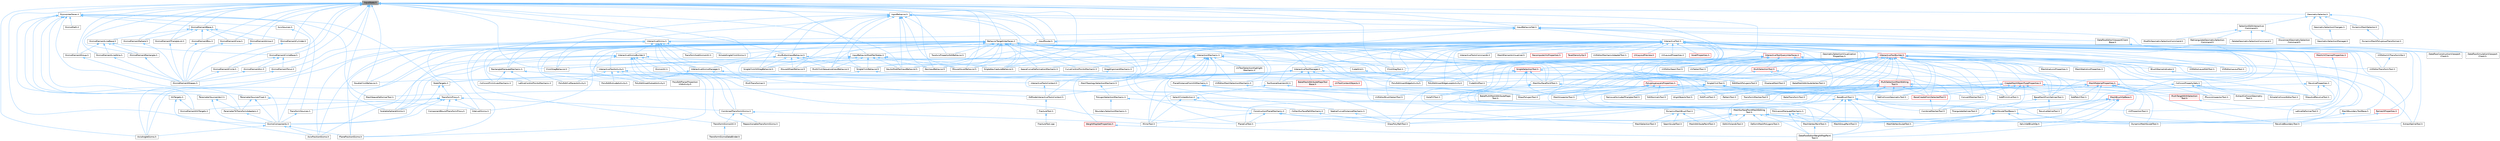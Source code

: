 digraph "InputState.h"
{
 // INTERACTIVE_SVG=YES
 // LATEX_PDF_SIZE
  bgcolor="transparent";
  edge [fontname=Helvetica,fontsize=10,labelfontname=Helvetica,labelfontsize=10];
  node [fontname=Helvetica,fontsize=10,shape=box,height=0.2,width=0.4];
  Node1 [id="Node000001",label="InputState.h",height=0.2,width=0.4,color="gray40", fillcolor="grey60", style="filled", fontcolor="black",tooltip=" "];
  Node1 -> Node2 [id="edge1_Node000001_Node000002",dir="back",color="steelblue1",style="solid",tooltip=" "];
  Node2 [id="Node000002",label="AnyButtonInputBehavior.h",height=0.2,width=0.4,color="grey40", fillcolor="white", style="filled",URL="$da/d63/AnyButtonInputBehavior_8h.html",tooltip=" "];
  Node2 -> Node3 [id="edge2_Node000002_Node000003",dir="back",color="steelblue1",style="solid",tooltip=" "];
  Node3 [id="Node000003",label="ClickDragBehavior.h",height=0.2,width=0.4,color="grey40", fillcolor="white", style="filled",URL="$dd/d80/ClickDragBehavior_8h.html",tooltip=" "];
  Node2 -> Node4 [id="edge3_Node000002_Node000004",dir="back",color="steelblue1",style="solid",tooltip=" "];
  Node4 [id="Node000004",label="MeshSurfacePointTool.h",height=0.2,width=0.4,color="grey40", fillcolor="white", style="filled",URL="$d5/d09/MeshSurfacePointTool_8h.html",tooltip=" "];
  Node4 -> Node5 [id="edge4_Node000004_Node000005",dir="back",color="steelblue1",style="solid",tooltip=" "];
  Node5 [id="Node000005",label="BaseBrushTool.h",height=0.2,width=0.4,color="grey40", fillcolor="white", style="filled",URL="$d9/d0b/BaseBrushTool_8h.html",tooltip=" "];
  Node5 -> Node6 [id="edge5_Node000005_Node000006",dir="back",color="steelblue1",style="solid",tooltip=" "];
  Node6 [id="Node000006",label="DataflowEditorWeightMapPaint\lTool.h",height=0.2,width=0.4,color="grey40", fillcolor="white", style="filled",URL="$db/d46/DataflowEditorWeightMapPaintTool_8h.html",tooltip=" "];
  Node5 -> Node7 [id="edge6_Node000005_Node000007",dir="back",color="steelblue1",style="solid",tooltip=" "];
  Node7 [id="Node000007",label="DynamicMeshBrushTool.h",height=0.2,width=0.4,color="grey40", fillcolor="white", style="filled",URL="$da/d04/DynamicMeshBrushTool_8h.html",tooltip=" "];
  Node7 -> Node8 [id="edge7_Node000007_Node000008",dir="back",color="steelblue1",style="solid",tooltip=" "];
  Node8 [id="Node000008",label="MeshAttributePaintTool.h",height=0.2,width=0.4,color="grey40", fillcolor="white", style="filled",URL="$d3/d29/MeshAttributePaintTool_8h.html",tooltip=" "];
  Node7 -> Node9 [id="edge8_Node000007_Node000009",dir="back",color="steelblue1",style="solid",tooltip=" "];
  Node9 [id="Node000009",label="MeshSelectionTool.h",height=0.2,width=0.4,color="grey40", fillcolor="white", style="filled",URL="$d8/d80/MeshSelectionTool_8h.html",tooltip=" "];
  Node7 -> Node10 [id="edge9_Node000007_Node000010",dir="back",color="steelblue1",style="solid",tooltip=" "];
  Node10 [id="Node000010",label="SeamSculptTool.h",height=0.2,width=0.4,color="grey40", fillcolor="white", style="filled",URL="$d1/d31/SeamSculptTool_8h.html",tooltip=" "];
  Node5 -> Node11 [id="edge10_Node000005_Node000011",dir="back",color="steelblue1",style="solid",tooltip=" "];
  Node11 [id="Node000011",label="DynamicMeshSculptTool.h",height=0.2,width=0.4,color="grey40", fillcolor="white", style="filled",URL="$d6/d16/DynamicMeshSculptTool_8h.html",tooltip=" "];
  Node5 -> Node12 [id="edge11_Node000005_Node000012",dir="back",color="steelblue1",style="solid",tooltip=" "];
  Node12 [id="Node000012",label="MeshGroupPaintTool.h",height=0.2,width=0.4,color="grey40", fillcolor="white", style="filled",URL="$dd/d04/MeshGroupPaintTool_8h.html",tooltip=" "];
  Node5 -> Node13 [id="edge12_Node000005_Node000013",dir="back",color="steelblue1",style="solid",tooltip=" "];
  Node13 [id="Node000013",label="MeshSculptToolBase.h",height=0.2,width=0.4,color="grey40", fillcolor="white", style="filled",URL="$d8/d2a/MeshSculptToolBase_8h.html",tooltip=" "];
  Node13 -> Node6 [id="edge13_Node000013_Node000006",dir="back",color="steelblue1",style="solid",tooltip=" "];
  Node13 -> Node11 [id="edge14_Node000013_Node000011",dir="back",color="steelblue1",style="solid",tooltip=" "];
  Node13 -> Node14 [id="edge15_Node000013_Node000014",dir="back",color="steelblue1",style="solid",tooltip=" "];
  Node14 [id="Node000014",label="KelvinletBrushOp.h",height=0.2,width=0.4,color="grey40", fillcolor="white", style="filled",URL="$d9/d5c/KelvinletBrushOp_8h.html",tooltip=" "];
  Node13 -> Node12 [id="edge16_Node000013_Node000012",dir="back",color="steelblue1",style="solid",tooltip=" "];
  Node13 -> Node15 [id="edge17_Node000013_Node000015",dir="back",color="steelblue1",style="solid",tooltip=" "];
  Node15 [id="Node000015",label="MeshVertexPaintTool.h",height=0.2,width=0.4,color="grey40", fillcolor="white", style="filled",URL="$db/d74/MeshVertexPaintTool_8h.html",tooltip=" "];
  Node15 -> Node6 [id="edge18_Node000015_Node000006",dir="back",color="steelblue1",style="solid",tooltip=" "];
  Node13 -> Node16 [id="edge19_Node000013_Node000016",dir="back",color="steelblue1",style="solid",tooltip=" "];
  Node16 [id="Node000016",label="MeshVertexSculptTool.h",height=0.2,width=0.4,color="grey40", fillcolor="white", style="filled",URL="$dc/da6/MeshVertexSculptTool_8h.html",tooltip=" "];
  Node5 -> Node15 [id="edge20_Node000005_Node000015",dir="back",color="steelblue1",style="solid",tooltip=" "];
  Node5 -> Node16 [id="edge21_Node000005_Node000016",dir="back",color="steelblue1",style="solid",tooltip=" "];
  Node4 -> Node17 [id="edge22_Node000004_Node000017",dir="back",color="steelblue1",style="solid",tooltip=" "];
  Node17 [id="Node000017",label="HoleFillTool.h",height=0.2,width=0.4,color="grey40", fillcolor="white", style="filled",URL="$da/d02/HoleFillTool_8h.html",tooltip=" "];
  Node4 -> Node13 [id="edge23_Node000004_Node000013",dir="back",color="steelblue1",style="solid",tooltip=" "];
  Node4 -> Node18 [id="edge24_Node000004_Node000018",dir="back",color="steelblue1",style="solid",tooltip=" "];
  Node18 [id="Node000018",label="MeshSpaceDeformerTool.h",height=0.2,width=0.4,color="grey40", fillcolor="white", style="filled",URL="$d7/dc8/MeshSpaceDeformerTool_8h.html",tooltip=" "];
  Node4 -> Node19 [id="edge25_Node000004_Node000019",dir="back",color="steelblue1",style="solid",tooltip=" "];
  Node19 [id="Node000019",label="MeshSurfacePointMeshEditing\lTool.h",height=0.2,width=0.4,color="grey40", fillcolor="white", style="filled",URL="$d6/d28/MeshSurfacePointMeshEditingTool_8h.html",tooltip=" "];
  Node19 -> Node6 [id="edge26_Node000019_Node000006",dir="back",color="steelblue1",style="solid",tooltip=" "];
  Node19 -> Node20 [id="edge27_Node000019_Node000020",dir="back",color="steelblue1",style="solid",tooltip=" "];
  Node20 [id="Node000020",label="DeformMeshPolygonsTool.h",height=0.2,width=0.4,color="grey40", fillcolor="white", style="filled",URL="$db/d72/DeformMeshPolygonsTool_8h.html",tooltip=" "];
  Node19 -> Node11 [id="edge28_Node000019_Node000011",dir="back",color="steelblue1",style="solid",tooltip=" "];
  Node19 -> Node21 [id="edge29_Node000019_Node000021",dir="back",color="steelblue1",style="solid",tooltip=" "];
  Node21 [id="Node000021",label="EditUVIslandsTool.h",height=0.2,width=0.4,color="grey40", fillcolor="white", style="filled",URL="$d0/de4/EditUVIslandsTool_8h.html",tooltip=" "];
  Node19 -> Node8 [id="edge30_Node000019_Node000008",dir="back",color="steelblue1",style="solid",tooltip=" "];
  Node19 -> Node12 [id="edge31_Node000019_Node000012",dir="back",color="steelblue1",style="solid",tooltip=" "];
  Node19 -> Node9 [id="edge32_Node000019_Node000009",dir="back",color="steelblue1",style="solid",tooltip=" "];
  Node19 -> Node15 [id="edge33_Node000019_Node000015",dir="back",color="steelblue1",style="solid",tooltip=" "];
  Node19 -> Node16 [id="edge34_Node000019_Node000016",dir="back",color="steelblue1",style="solid",tooltip=" "];
  Node19 -> Node10 [id="edge35_Node000019_Node000010",dir="back",color="steelblue1",style="solid",tooltip=" "];
  Node2 -> Node22 [id="edge36_Node000002_Node000022",dir="back",color="steelblue1",style="solid",tooltip=" "];
  Node22 [id="Node000022",label="MouseWheelBehavior.h",height=0.2,width=0.4,color="grey40", fillcolor="white", style="filled",URL="$d3/da7/MouseWheelBehavior_8h.html",tooltip=" "];
  Node2 -> Node23 [id="edge37_Node000002_Node000023",dir="back",color="steelblue1",style="solid",tooltip=" "];
  Node23 [id="Node000023",label="MultiClickSequenceInputBehavior.h",height=0.2,width=0.4,color="grey40", fillcolor="white", style="filled",URL="$dc/d5c/MultiClickSequenceInputBehavior_8h.html",tooltip=" "];
  Node2 -> Node24 [id="edge38_Node000002_Node000024",dir="back",color="steelblue1",style="solid",tooltip=" "];
  Node24 [id="Node000024",label="ScalableSphereGizmo.h",height=0.2,width=0.4,color="grey40", fillcolor="white", style="filled",URL="$de/d8e/ScalableSphereGizmo_8h.html",tooltip=" "];
  Node2 -> Node25 [id="edge39_Node000002_Node000025",dir="back",color="steelblue1",style="solid",tooltip=" "];
  Node25 [id="Node000025",label="SingleClickBehavior.h",height=0.2,width=0.4,color="grey40", fillcolor="white", style="filled",URL="$d2/ded/SingleClickBehavior_8h.html",tooltip=" "];
  Node25 -> Node26 [id="edge40_Node000025_Node000026",dir="back",color="steelblue1",style="solid",tooltip=" "];
  Node26 [id="Node000026",label="DoubleClickBehavior.h",height=0.2,width=0.4,color="grey40", fillcolor="white", style="filled",URL="$d8/df7/DoubleClickBehavior_8h.html",tooltip=" "];
  Node25 -> Node27 [id="edge41_Node000025_Node000027",dir="back",color="steelblue1",style="solid",tooltip=" "];
  Node27 [id="Node000027",label="SingleClickTool.h",height=0.2,width=0.4,color="grey40", fillcolor="white", style="filled",URL="$d5/d95/SingleClickTool_8h.html",tooltip=" "];
  Node27 -> Node28 [id="edge42_Node000027_Node000028",dir="back",color="steelblue1",style="solid",tooltip=" "];
  Node28 [id="Node000028",label="AddPatchTool.h",height=0.2,width=0.4,color="grey40", fillcolor="white", style="filled",URL="$d5/deb/AddPatchTool_8h.html",tooltip=" "];
  Node27 -> Node29 [id="edge43_Node000027_Node000029",dir="back",color="steelblue1",style="solid",tooltip=" "];
  Node29 [id="Node000029",label="AddPrimitiveTool.h",height=0.2,width=0.4,color="grey40", fillcolor="white", style="filled",URL="$d5/dbf/AddPrimitiveTool_8h.html",tooltip=" "];
  Node27 -> Node30 [id="edge44_Node000027_Node000030",dir="back",color="steelblue1",style="solid",tooltip=" "];
  Node30 [id="Node000030",label="BakeTransformTool.h",height=0.2,width=0.4,color="grey40", fillcolor="white", style="filled",URL="$dc/d39/BakeTransformTool_8h.html",tooltip=" "];
  Node27 -> Node31 [id="edge45_Node000027_Node000031",dir="back",color="steelblue1",style="solid",tooltip=" "];
  Node31 [id="Node000031",label="DrawPolygonTool.h",height=0.2,width=0.4,color="grey40", fillcolor="white", style="filled",URL="$d0/d15/DrawPolygonTool_8h.html",tooltip=" "];
  Node27 -> Node32 [id="edge46_Node000027_Node000032",dir="back",color="steelblue1",style="solid",tooltip=" "];
  Node32 [id="Node000032",label="PlaneCutTool.h",height=0.2,width=0.4,color="grey40", fillcolor="white", style="filled",URL="$dd/def/PlaneCutTool_8h.html",tooltip=" "];
  Node27 -> Node33 [id="edge47_Node000027_Node000033",dir="back",color="steelblue1",style="solid",tooltip=" "];
  Node33 [id="Node000033",label="RemoveOccludedTrianglesTool.h",height=0.2,width=0.4,color="grey40", fillcolor="white", style="filled",URL="$d9/da1/RemoveOccludedTrianglesTool_8h.html",tooltip=" "];
  Node2 -> Node34 [id="edge48_Node000002_Node000034",dir="back",color="steelblue1",style="solid",tooltip=" "];
  Node34 [id="Node000034",label="SingleClickOrDragBehavior.h",height=0.2,width=0.4,color="grey40", fillcolor="white", style="filled",URL="$d8/de1/SingleClickOrDragBehavior_8h.html",tooltip=" "];
  Node1 -> Node35 [id="edge49_Node000001_Node000035",dir="back",color="steelblue1",style="solid",tooltip=" "];
  Node35 [id="Node000035",label="AxisAngleGizmo.h",height=0.2,width=0.4,color="grey40", fillcolor="white", style="filled",URL="$d1/d0b/AxisAngleGizmo_8h.html",tooltip=" "];
  Node1 -> Node36 [id="edge50_Node000001_Node000036",dir="back",color="steelblue1",style="solid",tooltip=" "];
  Node36 [id="Node000036",label="AxisPositionGizmo.h",height=0.2,width=0.4,color="grey40", fillcolor="white", style="filled",URL="$d1/d25/AxisPositionGizmo_8h.html",tooltip=" "];
  Node1 -> Node37 [id="edge51_Node000001_Node000037",dir="back",color="steelblue1",style="solid",tooltip=" "];
  Node37 [id="Node000037",label="BehaviorTargetInterfaces.h",height=0.2,width=0.4,color="grey40", fillcolor="white", style="filled",URL="$d0/d82/BehaviorTargetInterfaces_8h.html",tooltip=" "];
  Node37 -> Node38 [id="edge52_Node000037_Node000038",dir="back",color="steelblue1",style="solid",tooltip=" "];
  Node38 [id="Node000038",label="AlignObjectsTool.h",height=0.2,width=0.4,color="grey40", fillcolor="white", style="filled",URL="$da/d25/AlignObjectsTool_8h.html",tooltip=" "];
  Node37 -> Node35 [id="edge53_Node000037_Node000035",dir="back",color="steelblue1",style="solid",tooltip=" "];
  Node37 -> Node36 [id="edge54_Node000037_Node000036",dir="back",color="steelblue1",style="solid",tooltip=" "];
  Node37 -> Node3 [id="edge55_Node000037_Node000003",dir="back",color="steelblue1",style="solid",tooltip=" "];
  Node37 -> Node39 [id="edge56_Node000037_Node000039",dir="back",color="steelblue1",style="solid",tooltip=" "];
  Node39 [id="Node000039",label="ClickDragTool.h",height=0.2,width=0.4,color="grey40", fillcolor="white", style="filled",URL="$da/d12/ClickDragTool_8h.html",tooltip=" "];
  Node37 -> Node40 [id="edge57_Node000037_Node000040",dir="back",color="steelblue1",style="solid",tooltip=" "];
  Node40 [id="Node000040",label="CollisionPrimitivesMechanic.h",height=0.2,width=0.4,color="grey40", fillcolor="white", style="filled",URL="$d7/d16/CollisionPrimitivesMechanic_8h.html",tooltip=" "];
  Node37 -> Node41 [id="edge58_Node000037_Node000041",dir="back",color="steelblue1",style="solid",tooltip=" "];
  Node41 [id="Node000041",label="CubeGridTool.h",height=0.2,width=0.4,color="grey40", fillcolor="white", style="filled",URL="$d3/d38/CubeGridTool_8h.html",tooltip=" "];
  Node37 -> Node42 [id="edge59_Node000037_Node000042",dir="back",color="steelblue1",style="solid",tooltip=" "];
  Node42 [id="Node000042",label="CurveControlPointsMechanic.h",height=0.2,width=0.4,color="grey40", fillcolor="white", style="filled",URL="$d4/d87/CurveControlPointsMechanic_8h.html",tooltip=" "];
  Node37 -> Node26 [id="edge60_Node000037_Node000026",dir="back",color="steelblue1",style="solid",tooltip=" "];
  Node37 -> Node43 [id="edge61_Node000037_Node000043",dir="back",color="steelblue1",style="solid",tooltip=" "];
  Node43 [id="Node000043",label="DragAlignmentMechanic.h",height=0.2,width=0.4,color="grey40", fillcolor="white", style="filled",URL="$d1/d74/DragAlignmentMechanic_8h.html",tooltip=" "];
  Node43 -> Node44 [id="edge62_Node000043_Node000044",dir="back",color="steelblue1",style="solid",tooltip=" "];
  Node44 [id="Node000044",label="MultiTransformer.h",height=0.2,width=0.4,color="grey40", fillcolor="white", style="filled",URL="$d1/d6f/MultiTransformer_8h.html",tooltip=" "];
  Node37 -> Node45 [id="edge63_Node000037_Node000045",dir="back",color="steelblue1",style="solid",tooltip=" "];
  Node45 [id="Node000045",label="EditPivotTool.h",height=0.2,width=0.4,color="grey40", fillcolor="white", style="filled",URL="$de/dc7/EditPivotTool_8h.html",tooltip=" "];
  Node37 -> Node17 [id="edge64_Node000037_Node000017",dir="back",color="steelblue1",style="solid",tooltip=" "];
  Node37 -> Node46 [id="edge65_Node000037_Node000046",dir="back",color="steelblue1",style="solid",tooltip=" "];
  Node46 [id="Node000046",label="InputBehaviorModifierStates.h",height=0.2,width=0.4,color="grey40", fillcolor="white", style="filled",URL="$dd/dbb/InputBehaviorModifierStates_8h.html",tooltip=" "];
  Node46 -> Node3 [id="edge66_Node000046_Node000003",dir="back",color="steelblue1",style="solid",tooltip=" "];
  Node46 -> Node47 [id="edge67_Node000046_Node000047",dir="back",color="steelblue1",style="solid",tooltip=" "];
  Node47 [id="Node000047",label="KeyAsModifierInputBehavior.h",height=0.2,width=0.4,color="grey40", fillcolor="white", style="filled",URL="$dc/d35/KeyAsModifierInputBehavior_8h.html",tooltip=" "];
  Node46 -> Node48 [id="edge68_Node000046_Node000048",dir="back",color="steelblue1",style="solid",tooltip=" "];
  Node48 [id="Node000048",label="KeyInputBehavior.h",height=0.2,width=0.4,color="grey40", fillcolor="white", style="filled",URL="$d2/dab/KeyInputBehavior_8h.html",tooltip=" "];
  Node46 -> Node49 [id="edge69_Node000046_Node000049",dir="back",color="steelblue1",style="solid",tooltip=" "];
  Node49 [id="Node000049",label="MouseHoverBehavior.h",height=0.2,width=0.4,color="grey40", fillcolor="white", style="filled",URL="$da/d26/MouseHoverBehavior_8h.html",tooltip=" "];
  Node46 -> Node22 [id="edge70_Node000046_Node000022",dir="back",color="steelblue1",style="solid",tooltip=" "];
  Node46 -> Node23 [id="edge71_Node000046_Node000023",dir="back",color="steelblue1",style="solid",tooltip=" "];
  Node46 -> Node25 [id="edge72_Node000046_Node000025",dir="back",color="steelblue1",style="solid",tooltip=" "];
  Node46 -> Node34 [id="edge73_Node000046_Node000034",dir="back",color="steelblue1",style="solid",tooltip=" "];
  Node46 -> Node50 [id="edge74_Node000046_Node000050",dir="back",color="steelblue1",style="solid",tooltip=" "];
  Node50 [id="Node000050",label="SingleKeyCaptureBehavior.h",height=0.2,width=0.4,color="grey40", fillcolor="white", style="filled",URL="$d0/d65/SingleKeyCaptureBehavior_8h.html",tooltip=" "];
  Node37 -> Node47 [id="edge75_Node000037_Node000047",dir="back",color="steelblue1",style="solid",tooltip=" "];
  Node37 -> Node48 [id="edge76_Node000037_Node000048",dir="back",color="steelblue1",style="solid",tooltip=" "];
  Node37 -> Node51 [id="edge77_Node000037_Node000051",dir="back",color="steelblue1",style="solid",tooltip=" "];
  Node51 [id="Node000051",label="LatticeControlPointsMechanic.h",height=0.2,width=0.4,color="grey40", fillcolor="white", style="filled",URL="$d5/d7b/LatticeControlPointsMechanic_8h.html",tooltip=" "];
  Node37 -> Node52 [id="edge78_Node000037_Node000052",dir="back",color="steelblue1",style="solid",tooltip=" "];
  Node52 [id="Node000052",label="MeshBoundaryToolBase.h",height=0.2,width=0.4,color="grey40", fillcolor="white", style="filled",URL="$dd/da3/MeshBoundaryToolBase_8h.html",tooltip=" "];
  Node52 -> Node53 [id="edge79_Node000052_Node000053",dir="back",color="steelblue1",style="solid",tooltip=" "];
  Node53 [id="Node000053",label="RevolveBoundaryTool.h",height=0.2,width=0.4,color="grey40", fillcolor="white", style="filled",URL="$da/dce/RevolveBoundaryTool_8h.html",tooltip=" "];
  Node37 -> Node4 [id="edge80_Node000037_Node000004",dir="back",color="steelblue1",style="solid",tooltip=" "];
  Node37 -> Node49 [id="edge81_Node000037_Node000049",dir="back",color="steelblue1",style="solid",tooltip=" "];
  Node37 -> Node23 [id="edge82_Node000037_Node000023",dir="back",color="steelblue1",style="solid",tooltip=" "];
  Node37 -> Node54 [id="edge83_Node000037_Node000054",dir="back",color="steelblue1",style="solid",tooltip=" "];
  Node54 [id="Node000054",label="PatternTool.h",height=0.2,width=0.4,color="grey40", fillcolor="white", style="filled",URL="$d1/d40/PatternTool_8h.html",tooltip=" "];
  Node37 -> Node55 [id="edge84_Node000037_Node000055",dir="back",color="steelblue1",style="solid",tooltip=" "];
  Node55 [id="Node000055",label="PlanePositionGizmo.h",height=0.2,width=0.4,color="grey40", fillcolor="white", style="filled",URL="$d0/df0/PlanePositionGizmo_8h.html",tooltip=" "];
  Node37 -> Node56 [id="edge85_Node000037_Node000056",dir="back",color="steelblue1",style="solid",tooltip=" "];
  Node56 [id="Node000056",label="PolyEditCutFacesActivity.h",height=0.2,width=0.4,color="grey40", fillcolor="white", style="filled",URL="$d4/db0/PolyEditCutFacesActivity_8h.html",tooltip=" "];
  Node37 -> Node57 [id="edge86_Node000037_Node000057",dir="back",color="steelblue1",style="solid",tooltip=" "];
  Node57 [id="Node000057",label="PolyEditExtrudeActivity.h",height=0.2,width=0.4,color="grey40", fillcolor="white", style="filled",URL="$db/d72/PolyEditExtrudeActivity_8h.html",tooltip=" "];
  Node37 -> Node58 [id="edge87_Node000037_Node000058",dir="back",color="steelblue1",style="solid",tooltip=" "];
  Node58 [id="Node000058",label="PolyEditInsertEdgeActivity.h",height=0.2,width=0.4,color="grey40", fillcolor="white", style="filled",URL="$d1/d26/PolyEditInsertEdgeActivity_8h.html",tooltip=" "];
  Node37 -> Node59 [id="edge88_Node000037_Node000059",dir="back",color="steelblue1",style="solid",tooltip=" "];
  Node59 [id="Node000059",label="PolyEditInsertEdgeLoopActivity.h",height=0.2,width=0.4,color="grey40", fillcolor="white", style="filled",URL="$d5/d37/PolyEditInsertEdgeLoopActivity_8h.html",tooltip=" "];
  Node37 -> Node60 [id="edge89_Node000037_Node000060",dir="back",color="steelblue1",style="solid",tooltip=" "];
  Node60 [id="Node000060",label="PolyEditInsetOutsetActivity.h",height=0.2,width=0.4,color="grey40", fillcolor="white", style="filled",URL="$dd/d82/PolyEditInsetOutsetActivity_8h.html",tooltip=" "];
  Node37 -> Node61 [id="edge90_Node000037_Node000061",dir="back",color="steelblue1",style="solid",tooltip=" "];
  Node61 [id="Node000061",label="PolyEditPlanarProjection\lUVActivity.h",height=0.2,width=0.4,color="grey40", fillcolor="white", style="filled",URL="$d7/d84/PolyEditPlanarProjectionUVActivity_8h.html",tooltip=" "];
  Node37 -> Node62 [id="edge91_Node000037_Node000062",dir="back",color="steelblue1",style="solid",tooltip=" "];
  Node62 [id="Node000062",label="PolyLassoMarqueeMechanic.h",height=0.2,width=0.4,color="grey40", fillcolor="white", style="filled",URL="$dc/dfc/PolyLassoMarqueeMechanic_8h.html",tooltip=" "];
  Node62 -> Node6 [id="edge92_Node000062_Node000006",dir="back",color="steelblue1",style="solid",tooltip=" "];
  Node62 -> Node12 [id="edge93_Node000062_Node000012",dir="back",color="steelblue1",style="solid",tooltip=" "];
  Node62 -> Node15 [id="edge94_Node000062_Node000015",dir="back",color="steelblue1",style="solid",tooltip=" "];
  Node37 -> Node63 [id="edge95_Node000037_Node000063",dir="back",color="steelblue1",style="solid",tooltip=" "];
  Node63 [id="Node000063",label="RectangleMarqueeMechanic.h",height=0.2,width=0.4,color="grey40", fillcolor="white", style="filled",URL="$d5/de9/RectangleMarqueeMechanic_8h.html",tooltip=" "];
  Node63 -> Node40 [id="edge96_Node000063_Node000040",dir="back",color="steelblue1",style="solid",tooltip=" "];
  Node63 -> Node51 [id="edge97_Node000063_Node000051",dir="back",color="steelblue1",style="solid",tooltip=" "];
  Node63 -> Node64 [id="edge98_Node000063_Node000064",dir="back",color="steelblue1",style="solid",tooltip=" "];
  Node64 [id="Node000064",label="MeshTopologySelectionMechanic.h",height=0.2,width=0.4,color="grey40", fillcolor="white", style="filled",URL="$d5/d15/MeshTopologySelectionMechanic_8h.html",tooltip=" "];
  Node64 -> Node65 [id="edge99_Node000064_Node000065",dir="back",color="steelblue1",style="solid",tooltip=" "];
  Node65 [id="Node000065",label="PolygonSelectionMechanic.h",height=0.2,width=0.4,color="grey40", fillcolor="white", style="filled",URL="$da/dff/PolygonSelectionMechanic_8h.html",tooltip=" "];
  Node65 -> Node66 [id="edge100_Node000065_Node000066",dir="back",color="steelblue1",style="solid",tooltip=" "];
  Node66 [id="Node000066",label="BoundarySelectionMechanic.h",height=0.2,width=0.4,color="grey40", fillcolor="white", style="filled",URL="$d8/dd6/BoundarySelectionMechanic_8h.html",tooltip=" "];
  Node65 -> Node21 [id="edge101_Node000065_Node000021",dir="back",color="steelblue1",style="solid",tooltip=" "];
  Node63 -> Node67 [id="edge102_Node000063_Node000067",dir="back",color="steelblue1",style="solid",tooltip=" "];
  Node67 [id="Node000067",label="UVEditorMeshSelectionMechanic.h",height=0.2,width=0.4,color="grey40", fillcolor="white", style="filled",URL="$d2/d73/UVEditorMeshSelectionMechanic_8h.html",tooltip=" "];
  Node67 -> Node68 [id="edge103_Node000067_Node000068",dir="back",color="steelblue1",style="solid",tooltip=" "];
  Node68 [id="Node000068",label="UVEditorBrushSelectTool.h",height=0.2,width=0.4,color="grey40", fillcolor="white", style="filled",URL="$dd/d97/UVEditorBrushSelectTool_8h.html",tooltip=" "];
  Node37 -> Node53 [id="edge104_Node000037_Node000053",dir="back",color="steelblue1",style="solid",tooltip=" "];
  Node37 -> Node24 [id="edge105_Node000037_Node000024",dir="back",color="steelblue1",style="solid",tooltip=" "];
  Node37 -> Node69 [id="edge106_Node000037_Node000069",dir="back",color="steelblue1",style="solid",tooltip=" "];
  Node69 [id="Node000069",label="SelectClickedAction.h",height=0.2,width=0.4,color="grey40", fillcolor="white", style="filled",URL="$da/d7c/SelectClickedAction_8h.html",tooltip=" "];
  Node69 -> Node70 [id="edge107_Node000069_Node000070",dir="back",color="steelblue1",style="solid",tooltip=" "];
  Node70 [id="Node000070",label="ConstructionPlaneMechanic.h",height=0.2,width=0.4,color="grey40", fillcolor="white", style="filled",URL="$dd/dd6/ConstructionPlaneMechanic_8h.html",tooltip=" "];
  Node70 -> Node71 [id="edge108_Node000070_Node000071",dir="back",color="steelblue1",style="solid",tooltip=" "];
  Node71 [id="Node000071",label="DrawPolyPathTool.h",height=0.2,width=0.4,color="grey40", fillcolor="white", style="filled",URL="$dc/d3e/DrawPolyPathTool_8h.html",tooltip=" "];
  Node70 -> Node72 [id="edge109_Node000070_Node000072",dir="back",color="steelblue1",style="solid",tooltip=" "];
  Node72 [id="Node000072",label="ExtractSplineTool.h",height=0.2,width=0.4,color="grey40", fillcolor="white", style="filled",URL="$d3/d4d/ExtractSplineTool_8h.html",tooltip=" "];
  Node70 -> Node73 [id="edge110_Node000070_Node000073",dir="back",color="steelblue1",style="solid",tooltip=" "];
  Node73 [id="Node000073",label="MirrorTool.h",height=0.2,width=0.4,color="grey40", fillcolor="white", style="filled",URL="$d3/dc9/MirrorTool_8h.html",tooltip=" "];
  Node70 -> Node32 [id="edge111_Node000070_Node000032",dir="back",color="steelblue1",style="solid",tooltip=" "];
  Node70 -> Node53 [id="edge112_Node000070_Node000053",dir="back",color="steelblue1",style="solid",tooltip=" "];
  Node69 -> Node73 [id="edge113_Node000069_Node000073",dir="back",color="steelblue1",style="solid",tooltip=" "];
  Node69 -> Node74 [id="edge114_Node000069_Node000074",dir="back",color="steelblue1",style="solid",tooltip=" "];
  Node74 [id="Node000074",label="UVProjectionTool.h",height=0.2,width=0.4,color="grey40", fillcolor="white", style="filled",URL="$d5/d4f/UVProjectionTool_8h.html",tooltip=" "];
  Node37 -> Node75 [id="edge115_Node000037_Node000075",dir="back",color="steelblue1",style="solid",tooltip=" "];
  Node75 [id="Node000075",label="SimpleSingleClickGizmo.h",height=0.2,width=0.4,color="grey40", fillcolor="white", style="filled",URL="$dd/dd7/SimpleSingleClickGizmo_8h.html",tooltip=" "];
  Node37 -> Node25 [id="edge116_Node000037_Node000025",dir="back",color="steelblue1",style="solid",tooltip=" "];
  Node37 -> Node34 [id="edge117_Node000037_Node000034",dir="back",color="steelblue1",style="solid",tooltip=" "];
  Node37 -> Node27 [id="edge118_Node000037_Node000027",dir="back",color="steelblue1",style="solid",tooltip=" "];
  Node37 -> Node50 [id="edge119_Node000037_Node000050",dir="back",color="steelblue1",style="solid",tooltip=" "];
  Node37 -> Node76 [id="edge120_Node000037_Node000076",dir="back",color="steelblue1",style="solid",tooltip=" "];
  Node76 [id="Node000076",label="SpaceCurveDeformationMechanic.h",height=0.2,width=0.4,color="grey40", fillcolor="white", style="filled",URL="$d0/d4d/SpaceCurveDeformationMechanic_8h.html",tooltip=" "];
  Node37 -> Node77 [id="edge121_Node000037_Node000077",dir="back",color="steelblue1",style="solid",tooltip=" "];
  Node77 [id="Node000077",label="TransformMeshesTool.h",height=0.2,width=0.4,color="grey40", fillcolor="white", style="filled",URL="$d6/d21/TransformMeshesTool_8h.html",tooltip=" "];
  Node37 -> Node78 [id="edge122_Node000037_Node000078",dir="back",color="steelblue1",style="solid",tooltip=" "];
  Node78 [id="Node000078",label="TwoAxisPropertyEditBehavior.h",height=0.2,width=0.4,color="grey40", fillcolor="white", style="filled",URL="$d9/da0/TwoAxisPropertyEditBehavior_8h.html",tooltip=" "];
  Node37 -> Node67 [id="edge123_Node000037_Node000067",dir="back",color="steelblue1",style="solid",tooltip=" "];
  Node1 -> Node3 [id="edge124_Node000001_Node000003",dir="back",color="steelblue1",style="solid",tooltip=" "];
  Node1 -> Node39 [id="edge125_Node000001_Node000039",dir="back",color="steelblue1",style="solid",tooltip=" "];
  Node1 -> Node26 [id="edge126_Node000001_Node000026",dir="back",color="steelblue1",style="solid",tooltip=" "];
  Node1 -> Node79 [id="edge127_Node000001_Node000079",dir="back",color="steelblue1",style="solid",tooltip=" "];
  Node79 [id="Node000079",label="EdModeInteractiveToolsContext.h",height=0.2,width=0.4,color="grey40", fillcolor="white", style="filled",URL="$d7/da4/EdModeInteractiveToolsContext_8h.html",tooltip=" "];
  Node79 -> Node80 [id="edge128_Node000079_Node000080",dir="back",color="steelblue1",style="solid",tooltip=" "];
  Node80 [id="Node000080",label="FractureTool.h",height=0.2,width=0.4,color="grey40", fillcolor="white", style="filled",URL="$d4/d30/FractureTool_8h.html",tooltip=" "];
  Node80 -> Node81 [id="edge129_Node000080_Node000081",dir="back",color="steelblue1",style="solid",tooltip=" "];
  Node81 [id="Node000081",label="FractureTool.cpp",height=0.2,width=0.4,color="grey40", fillcolor="white", style="filled",URL="$dc/d9a/FractureTool_8cpp.html",tooltip=" "];
  Node1 -> Node82 [id="edge130_Node000001_Node000082",dir="back",color="steelblue1",style="solid",tooltip=" "];
  Node82 [id="Node000082",label="GeometrySelector.h",height=0.2,width=0.4,color="grey40", fillcolor="white", style="filled",URL="$d5/d67/GeometrySelector_8h.html",tooltip=" "];
  Node82 -> Node83 [id="edge131_Node000082_Node000083",dir="back",color="steelblue1",style="solid",tooltip=" "];
  Node83 [id="Node000083",label="DynamicMeshPolygroupTransformer.h",height=0.2,width=0.4,color="grey40", fillcolor="white", style="filled",URL="$dc/db2/DynamicMeshPolygroupTransformer_8h.html",tooltip=" "];
  Node82 -> Node84 [id="edge132_Node000082_Node000084",dir="back",color="steelblue1",style="solid",tooltip=" "];
  Node84 [id="Node000084",label="DynamicMeshSelector.h",height=0.2,width=0.4,color="grey40", fillcolor="white", style="filled",URL="$dc/d01/DynamicMeshSelector_8h.html",tooltip=" "];
  Node84 -> Node83 [id="edge133_Node000084_Node000083",dir="back",color="steelblue1",style="solid",tooltip=" "];
  Node82 -> Node85 [id="edge134_Node000082_Node000085",dir="back",color="steelblue1",style="solid",tooltip=" "];
  Node85 [id="Node000085",label="GeometrySelectionChanges.h",height=0.2,width=0.4,color="grey40", fillcolor="white", style="filled",URL="$d2/d21/GeometrySelectionChanges_8h.html",tooltip=" "];
  Node85 -> Node86 [id="edge135_Node000085_Node000086",dir="back",color="steelblue1",style="solid",tooltip=" "];
  Node86 [id="Node000086",label="GeometrySelectionManager.h",height=0.2,width=0.4,color="grey40", fillcolor="white", style="filled",URL="$d9/d43/GeometrySelectionManager_8h.html",tooltip=" "];
  Node82 -> Node86 [id="edge136_Node000082_Node000086",dir="back",color="steelblue1",style="solid",tooltip=" "];
  Node82 -> Node87 [id="edge137_Node000082_Node000087",dir="back",color="steelblue1",style="solid",tooltip=" "];
  Node87 [id="Node000087",label="SelectionEditInteractive\lCommand.h",height=0.2,width=0.4,color="grey40", fillcolor="white", style="filled",URL="$d8/db5/SelectionEditInteractiveCommand_8h.html",tooltip=" "];
  Node87 -> Node88 [id="edge138_Node000087_Node000088",dir="back",color="steelblue1",style="solid",tooltip=" "];
  Node88 [id="Node000088",label="DeleteGeometrySelectionCommand.h",height=0.2,width=0.4,color="grey40", fillcolor="white", style="filled",URL="$d2/db3/DeleteGeometrySelectionCommand_8h.html",tooltip=" "];
  Node87 -> Node89 [id="edge139_Node000087_Node000089",dir="back",color="steelblue1",style="solid",tooltip=" "];
  Node89 [id="Node000089",label="DisconnectGeometrySelection\lCommand.h",height=0.2,width=0.4,color="grey40", fillcolor="white", style="filled",URL="$df/d86/DisconnectGeometrySelectionCommand_8h.html",tooltip=" "];
  Node87 -> Node90 [id="edge140_Node000087_Node000090",dir="back",color="steelblue1",style="solid",tooltip=" "];
  Node90 [id="Node000090",label="ModifyGeometrySelectionCommand.h",height=0.2,width=0.4,color="grey40", fillcolor="white", style="filled",URL="$d2/dc3/ModifyGeometrySelectionCommand_8h.html",tooltip=" "];
  Node87 -> Node91 [id="edge141_Node000087_Node000091",dir="back",color="steelblue1",style="solid",tooltip=" "];
  Node91 [id="Node000091",label="RetriangulateGeometrySelection\lCommand.h",height=0.2,width=0.4,color="grey40", fillcolor="white", style="filled",URL="$de/d4b/RetriangulateGeometrySelectionCommand_8h.html",tooltip=" "];
  Node1 -> Node92 [id="edge142_Node000001_Node000092",dir="back",color="steelblue1",style="solid",tooltip=" "];
  Node92 [id="Node000092",label="GizmoElementArc.h",height=0.2,width=0.4,color="grey40", fillcolor="white", style="filled",URL="$dc/dda/GizmoElementArc_8h.html",tooltip=" "];
  Node92 -> Node93 [id="edge143_Node000092_Node000093",dir="back",color="steelblue1",style="solid",tooltip=" "];
  Node93 [id="Node000093",label="GizmoElementShapes.h",height=0.2,width=0.4,color="grey40", fillcolor="white", style="filled",URL="$d9/d54/GizmoElementShapes_8h.html",tooltip=" "];
  Node1 -> Node94 [id="edge144_Node000001_Node000094",dir="back",color="steelblue1",style="solid",tooltip=" "];
  Node94 [id="Node000094",label="GizmoElementArrow.h",height=0.2,width=0.4,color="grey40", fillcolor="white", style="filled",URL="$df/d5b/GizmoElementArrow_8h.html",tooltip=" "];
  Node94 -> Node93 [id="edge145_Node000094_Node000093",dir="back",color="steelblue1",style="solid",tooltip=" "];
  Node1 -> Node95 [id="edge146_Node000001_Node000095",dir="back",color="steelblue1",style="solid",tooltip=" "];
  Node95 [id="Node000095",label="GizmoElementBase.h",height=0.2,width=0.4,color="grey40", fillcolor="white", style="filled",URL="$d5/d19/GizmoElementBase_8h.html",tooltip=" "];
  Node95 -> Node94 [id="edge147_Node000095_Node000094",dir="back",color="steelblue1",style="solid",tooltip=" "];
  Node95 -> Node96 [id="edge148_Node000095_Node000096",dir="back",color="steelblue1",style="solid",tooltip=" "];
  Node96 [id="Node000096",label="GizmoElementBox.h",height=0.2,width=0.4,color="grey40", fillcolor="white", style="filled",URL="$d6/d7f/GizmoElementBox_8h.html",tooltip=" "];
  Node96 -> Node93 [id="edge149_Node000096_Node000093",dir="back",color="steelblue1",style="solid",tooltip=" "];
  Node95 -> Node97 [id="edge150_Node000095_Node000097",dir="back",color="steelblue1",style="solid",tooltip=" "];
  Node97 [id="Node000097",label="GizmoElementCone.h",height=0.2,width=0.4,color="grey40", fillcolor="white", style="filled",URL="$dc/dca/GizmoElementCone_8h.html",tooltip=" "];
  Node97 -> Node93 [id="edge151_Node000097_Node000093",dir="back",color="steelblue1",style="solid",tooltip=" "];
  Node95 -> Node98 [id="edge152_Node000095_Node000098",dir="back",color="steelblue1",style="solid",tooltip=" "];
  Node98 [id="Node000098",label="GizmoElementCylinder.h",height=0.2,width=0.4,color="grey40", fillcolor="white", style="filled",URL="$da/dff/GizmoElementCylinder_8h.html",tooltip=" "];
  Node98 -> Node93 [id="edge153_Node000098_Node000093",dir="back",color="steelblue1",style="solid",tooltip=" "];
  Node95 -> Node99 [id="edge154_Node000095_Node000099",dir="back",color="steelblue1",style="solid",tooltip=" "];
  Node99 [id="Node000099",label="GizmoElementLineBase.h",height=0.2,width=0.4,color="grey40", fillcolor="white", style="filled",URL="$d4/d1b/GizmoElementLineBase_8h.html",tooltip=" "];
  Node99 -> Node100 [id="edge155_Node000099_Node000100",dir="back",color="steelblue1",style="solid",tooltip=" "];
  Node100 [id="Node000100",label="GizmoElementCircleBase.h",height=0.2,width=0.4,color="grey40", fillcolor="white", style="filled",URL="$d5/d29/GizmoElementCircleBase_8h.html",tooltip=" "];
  Node100 -> Node92 [id="edge156_Node000100_Node000092",dir="back",color="steelblue1",style="solid",tooltip=" "];
  Node100 -> Node101 [id="edge157_Node000100_Node000101",dir="back",color="steelblue1",style="solid",tooltip=" "];
  Node101 [id="Node000101",label="GizmoElementCircle.h",height=0.2,width=0.4,color="grey40", fillcolor="white", style="filled",URL="$dd/dd8/GizmoElementCircle_8h.html",tooltip=" "];
  Node101 -> Node93 [id="edge158_Node000101_Node000093",dir="back",color="steelblue1",style="solid",tooltip=" "];
  Node100 -> Node102 [id="edge159_Node000100_Node000102",dir="back",color="steelblue1",style="solid",tooltip=" "];
  Node102 [id="Node000102",label="GizmoElementTorus.h",height=0.2,width=0.4,color="grey40", fillcolor="white", style="filled",URL="$df/d72/GizmoElementTorus_8h.html",tooltip=" "];
  Node102 -> Node93 [id="edge160_Node000102_Node000093",dir="back",color="steelblue1",style="solid",tooltip=" "];
  Node99 -> Node103 [id="edge161_Node000099_Node000103",dir="back",color="steelblue1",style="solid",tooltip=" "];
  Node103 [id="Node000103",label="GizmoElementGroup.h",height=0.2,width=0.4,color="grey40", fillcolor="white", style="filled",URL="$df/d24/GizmoElementGroup_8h.html",tooltip=" "];
  Node103 -> Node93 [id="edge162_Node000103_Node000093",dir="back",color="steelblue1",style="solid",tooltip=" "];
  Node99 -> Node104 [id="edge163_Node000099_Node000104",dir="back",color="steelblue1",style="solid",tooltip=" "];
  Node104 [id="Node000104",label="GizmoElementLineStrip.h",height=0.2,width=0.4,color="grey40", fillcolor="white", style="filled",URL="$d8/dca/GizmoElementLineStrip_8h.html",tooltip=" "];
  Node104 -> Node93 [id="edge164_Node000104_Node000093",dir="back",color="steelblue1",style="solid",tooltip=" "];
  Node99 -> Node105 [id="edge165_Node000099_Node000105",dir="back",color="steelblue1",style="solid",tooltip=" "];
  Node105 [id="Node000105",label="GizmoElementRectangle.h",height=0.2,width=0.4,color="grey40", fillcolor="white", style="filled",URL="$de/d3f/GizmoElementRectangle_8h.html",tooltip=" "];
  Node105 -> Node93 [id="edge166_Node000105_Node000093",dir="back",color="steelblue1",style="solid",tooltip=" "];
  Node95 -> Node106 [id="edge167_Node000095_Node000106",dir="back",color="steelblue1",style="solid",tooltip=" "];
  Node106 [id="Node000106",label="GizmoElementSphere.h",height=0.2,width=0.4,color="grey40", fillcolor="white", style="filled",URL="$df/d53/GizmoElementSphere_8h.html",tooltip=" "];
  Node106 -> Node93 [id="edge168_Node000106_Node000093",dir="back",color="steelblue1",style="solid",tooltip=" "];
  Node95 -> Node107 [id="edge169_Node000095_Node000107",dir="back",color="steelblue1",style="solid",tooltip=" "];
  Node107 [id="Node000107",label="GizmoElementTriangleList.h",height=0.2,width=0.4,color="grey40", fillcolor="white", style="filled",URL="$dc/dc3/GizmoElementTriangleList_8h.html",tooltip=" "];
  Node107 -> Node93 [id="edge170_Node000107_Node000093",dir="back",color="steelblue1",style="solid",tooltip=" "];
  Node1 -> Node96 [id="edge171_Node000001_Node000096",dir="back",color="steelblue1",style="solid",tooltip=" "];
  Node1 -> Node101 [id="edge172_Node000001_Node000101",dir="back",color="steelblue1",style="solid",tooltip=" "];
  Node1 -> Node100 [id="edge173_Node000001_Node000100",dir="back",color="steelblue1",style="solid",tooltip=" "];
  Node1 -> Node97 [id="edge174_Node000001_Node000097",dir="back",color="steelblue1",style="solid",tooltip=" "];
  Node1 -> Node98 [id="edge175_Node000001_Node000098",dir="back",color="steelblue1",style="solid",tooltip=" "];
  Node1 -> Node103 [id="edge176_Node000001_Node000103",dir="back",color="steelblue1",style="solid",tooltip=" "];
  Node1 -> Node104 [id="edge177_Node000001_Node000104",dir="back",color="steelblue1",style="solid",tooltip=" "];
  Node1 -> Node105 [id="edge178_Node000001_Node000105",dir="back",color="steelblue1",style="solid",tooltip=" "];
  Node1 -> Node106 [id="edge179_Node000001_Node000106",dir="back",color="steelblue1",style="solid",tooltip=" "];
  Node1 -> Node102 [id="edge180_Node000001_Node000102",dir="back",color="steelblue1",style="solid",tooltip=" "];
  Node1 -> Node107 [id="edge181_Node000001_Node000107",dir="back",color="steelblue1",style="solid",tooltip=" "];
  Node1 -> Node108 [id="edge182_Node000001_Node000108",dir="back",color="steelblue1",style="solid",tooltip=" "];
  Node108 [id="Node000108",label="GizmoInterfaces.h",height=0.2,width=0.4,color="grey40", fillcolor="white", style="filled",URL="$da/def/GizmoInterfaces_8h.html",tooltip=" "];
  Node108 -> Node109 [id="edge183_Node000108_Node000109",dir="back",color="steelblue1",style="solid",tooltip=" "];
  Node109 [id="Node000109",label="AxisSources.h",height=0.2,width=0.4,color="grey40", fillcolor="white", style="filled",URL="$d6/dfa/AxisSources_8h.html",tooltip=" "];
  Node109 -> Node110 [id="edge184_Node000109_Node000110",dir="back",color="steelblue1",style="solid",tooltip=" "];
  Node110 [id="Node000110",label="GizmoComponents.h",height=0.2,width=0.4,color="grey40", fillcolor="white", style="filled",URL="$d9/d96/GizmoComponents_8h.html",tooltip=" "];
  Node110 -> Node35 [id="edge185_Node000110_Node000035",dir="back",color="steelblue1",style="solid",tooltip=" "];
  Node110 -> Node36 [id="edge186_Node000110_Node000036",dir="back",color="steelblue1",style="solid",tooltip=" "];
  Node110 -> Node55 [id="edge187_Node000110_Node000055",dir="back",color="steelblue1",style="solid",tooltip=" "];
  Node108 -> Node110 [id="edge188_Node000108_Node000110",dir="back",color="steelblue1",style="solid",tooltip=" "];
  Node108 -> Node95 [id="edge189_Node000108_Node000095",dir="back",color="steelblue1",style="solid",tooltip=" "];
  Node108 -> Node111 [id="edge190_Node000108_Node000111",dir="back",color="steelblue1",style="solid",tooltip=" "];
  Node111 [id="Node000111",label="GizmoElementHitTargets.h",height=0.2,width=0.4,color="grey40", fillcolor="white", style="filled",URL="$da/d23/GizmoElementHitTargets_8h.html",tooltip=" "];
  Node108 -> Node112 [id="edge191_Node000108_Node000112",dir="back",color="steelblue1",style="solid",tooltip=" "];
  Node112 [id="Node000112",label="GizmoMath.h",height=0.2,width=0.4,color="grey40", fillcolor="white", style="filled",URL="$d6/d84/GizmoMath_8h.html",tooltip=" "];
  Node108 -> Node113 [id="edge192_Node000108_Node000113",dir="back",color="steelblue1",style="solid",tooltip=" "];
  Node113 [id="Node000113",label="HitTargets.h",height=0.2,width=0.4,color="grey40", fillcolor="white", style="filled",URL="$d5/d42/HitTargets_8h.html",tooltip=" "];
  Node113 -> Node110 [id="edge193_Node000113_Node000110",dir="back",color="steelblue1",style="solid",tooltip=" "];
  Node113 -> Node111 [id="edge194_Node000113_Node000111",dir="back",color="steelblue1",style="solid",tooltip=" "];
  Node108 -> Node18 [id="edge195_Node000108_Node000018",dir="back",color="steelblue1",style="solid",tooltip=" "];
  Node108 -> Node114 [id="edge196_Node000108_Node000114",dir="back",color="steelblue1",style="solid",tooltip=" "];
  Node114 [id="Node000114",label="ParameterSourcesFloat.h",height=0.2,width=0.4,color="grey40", fillcolor="white", style="filled",URL="$d4/d33/ParameterSourcesFloat_8h.html",tooltip=" "];
  Node114 -> Node110 [id="edge197_Node000114_Node000110",dir="back",color="steelblue1",style="solid",tooltip=" "];
  Node114 -> Node115 [id="edge198_Node000114_Node000115",dir="back",color="steelblue1",style="solid",tooltip=" "];
  Node115 [id="Node000115",label="IntervalGizmo.h",height=0.2,width=0.4,color="grey40", fillcolor="white", style="filled",URL="$d6/d84/IntervalGizmo_8h.html",tooltip=" "];
  Node114 -> Node116 [id="edge199_Node000114_Node000116",dir="back",color="steelblue1",style="solid",tooltip=" "];
  Node116 [id="Node000116",label="ParameterToTransformAdapters.h",height=0.2,width=0.4,color="grey40", fillcolor="white", style="filled",URL="$d2/d65/ParameterToTransformAdapters_8h.html",tooltip=" "];
  Node116 -> Node110 [id="edge200_Node000116_Node000110",dir="back",color="steelblue1",style="solid",tooltip=" "];
  Node108 -> Node117 [id="edge201_Node000108_Node000117",dir="back",color="steelblue1",style="solid",tooltip=" "];
  Node117 [id="Node000117",label="ParameterSourcesVec2.h",height=0.2,width=0.4,color="grey40", fillcolor="white", style="filled",URL="$dc/d98/ParameterSourcesVec2_8h.html",tooltip=" "];
  Node117 -> Node110 [id="edge202_Node000117_Node000110",dir="back",color="steelblue1",style="solid",tooltip=" "];
  Node117 -> Node116 [id="edge203_Node000117_Node000116",dir="back",color="steelblue1",style="solid",tooltip=" "];
  Node108 -> Node116 [id="edge204_Node000108_Node000116",dir="back",color="steelblue1",style="solid",tooltip=" "];
  Node108 -> Node118 [id="edge205_Node000108_Node000118",dir="back",color="steelblue1",style="solid",tooltip=" "];
  Node118 [id="Node000118",label="StateTargets.h",height=0.2,width=0.4,color="grey40", fillcolor="white", style="filled",URL="$de/d0d/StateTargets_8h.html",tooltip=" "];
  Node118 -> Node110 [id="edge206_Node000118_Node000110",dir="back",color="steelblue1",style="solid",tooltip=" "];
  Node118 -> Node119 [id="edge207_Node000118_Node000119",dir="back",color="steelblue1",style="solid",tooltip=" "];
  Node119 [id="Node000119",label="TransformProxy.h",height=0.2,width=0.4,color="grey40", fillcolor="white", style="filled",URL="$dc/d4e/TransformProxy_8h.html",tooltip=" "];
  Node119 -> Node120 [id="edge208_Node000119_Node000120",dir="back",color="steelblue1",style="solid",tooltip=" "];
  Node120 [id="Node000120",label="CombinedTransformGizmo.h",height=0.2,width=0.4,color="grey40", fillcolor="white", style="filled",URL="$d4/d67/CombinedTransformGizmo_8h.html",tooltip=" "];
  Node120 -> Node73 [id="edge209_Node000120_Node000073",dir="back",color="steelblue1",style="solid",tooltip=" "];
  Node120 -> Node121 [id="edge210_Node000120_Node000121",dir="back",color="steelblue1",style="solid",tooltip=" "];
  Node121 [id="Node000121",label="RepositionableTransformGizmo.h",height=0.2,width=0.4,color="grey40", fillcolor="white", style="filled",URL="$da/da6/RepositionableTransformGizmo_8h.html",tooltip=" "];
  Node120 -> Node122 [id="edge211_Node000120_Node000122",dir="back",color="steelblue1",style="solid",tooltip=" "];
  Node122 [id="Node000122",label="TransformGizmoUtil.h",height=0.2,width=0.4,color="grey40", fillcolor="white", style="filled",URL="$d8/d1a/TransformGizmoUtil_8h.html",tooltip=" "];
  Node122 -> Node123 [id="edge212_Node000122_Node000123",dir="back",color="steelblue1",style="solid",tooltip=" "];
  Node123 [id="Node000123",label="TransformGizmoDataBinder.h",height=0.2,width=0.4,color="grey40", fillcolor="white", style="filled",URL="$dd/ddf/TransformGizmoDataBinder_8h.html",tooltip=" "];
  Node119 -> Node124 [id="edge213_Node000119_Node000124",dir="back",color="steelblue1",style="solid",tooltip=" "];
  Node124 [id="Node000124",label="ComponentBoundTransformProxy.h",height=0.2,width=0.4,color="grey40", fillcolor="white", style="filled",URL="$db/dd2/ComponentBoundTransformProxy_8h.html",tooltip=" "];
  Node119 -> Node110 [id="edge214_Node000119_Node000110",dir="back",color="steelblue1",style="solid",tooltip=" "];
  Node119 -> Node111 [id="edge215_Node000119_Node000111",dir="back",color="steelblue1",style="solid",tooltip=" "];
  Node119 -> Node115 [id="edge216_Node000119_Node000115",dir="back",color="steelblue1",style="solid",tooltip=" "];
  Node119 -> Node24 [id="edge217_Node000119_Node000024",dir="back",color="steelblue1",style="solid",tooltip=" "];
  Node119 -> Node125 [id="edge218_Node000119_Node000125",dir="back",color="steelblue1",style="solid",tooltip=" "];
  Node125 [id="Node000125",label="TransformSources.h",height=0.2,width=0.4,color="grey40", fillcolor="white", style="filled",URL="$d3/ddb/TransformSources_8h.html",tooltip=" "];
  Node125 -> Node110 [id="edge219_Node000125_Node000110",dir="back",color="steelblue1",style="solid",tooltip=" "];
  Node108 -> Node125 [id="edge220_Node000108_Node000125",dir="back",color="steelblue1",style="solid",tooltip=" "];
  Node1 -> Node126 [id="edge221_Node000001_Node000126",dir="back",color="steelblue1",style="solid",tooltip=" "];
  Node126 [id="Node000126",label="InputBehavior.h",height=0.2,width=0.4,color="grey40", fillcolor="white", style="filled",URL="$dd/d78/InputBehavior_8h.html",tooltip=" "];
  Node126 -> Node2 [id="edge222_Node000126_Node000002",dir="back",color="steelblue1",style="solid",tooltip=" "];
  Node126 -> Node3 [id="edge223_Node000126_Node000003",dir="back",color="steelblue1",style="solid",tooltip=" "];
  Node126 -> Node127 [id="edge224_Node000126_Node000127",dir="back",color="steelblue1",style="solid",tooltip=" "];
  Node127 [id="Node000127",label="InputBehaviorSet.h",height=0.2,width=0.4,color="grey40", fillcolor="white", style="filled",URL="$da/d29/InputBehaviorSet_8h.html",tooltip=" "];
  Node127 -> Node128 [id="edge225_Node000127_Node000128",dir="back",color="steelblue1",style="solid",tooltip=" "];
  Node128 [id="Node000128",label="DataflowConstructionViewport\lClient.h",height=0.2,width=0.4,color="grey40", fillcolor="white", style="filled",URL="$d5/da1/DataflowConstructionViewportClient_8h.html",tooltip=" "];
  Node127 -> Node129 [id="edge226_Node000127_Node000129",dir="back",color="steelblue1",style="solid",tooltip=" "];
  Node129 [id="Node000129",label="DataflowEditorViewportClient\lBase.h",height=0.2,width=0.4,color="grey40", fillcolor="white", style="filled",URL="$d8/ddd/DataflowEditorViewportClientBase_8h.html",tooltip=" "];
  Node129 -> Node128 [id="edge227_Node000129_Node000128",dir="back",color="steelblue1",style="solid",tooltip=" "];
  Node129 -> Node130 [id="edge228_Node000129_Node000130",dir="back",color="steelblue1",style="solid",tooltip=" "];
  Node130 [id="Node000130",label="DataflowSimulationViewport\lClient.h",height=0.2,width=0.4,color="grey40", fillcolor="white", style="filled",URL="$da/d6a/DataflowSimulationViewportClient_8h.html",tooltip=" "];
  Node127 -> Node130 [id="edge229_Node000127_Node000130",dir="back",color="steelblue1",style="solid",tooltip=" "];
  Node127 -> Node131 [id="edge230_Node000127_Node000131",dir="back",color="steelblue1",style="solid",tooltip=" "];
  Node131 [id="Node000131",label="InputRouter.h",height=0.2,width=0.4,color="grey40", fillcolor="white", style="filled",URL="$d8/d82/InputRouter_8h.html",tooltip=" "];
  Node131 -> Node132 [id="edge231_Node000131_Node000132",dir="back",color="steelblue1",style="solid",tooltip=" "];
  Node132 [id="Node000132",label="InteractiveGizmoManager.h",height=0.2,width=0.4,color="grey40", fillcolor="white", style="filled",URL="$d2/d8a/InteractiveGizmoManager_8h.html",tooltip=" "];
  Node132 -> Node133 [id="edge232_Node000132_Node000133",dir="back",color="steelblue1",style="solid",tooltip=" "];
  Node133 [id="Node000133",label="InteractiveToolsContext.h",height=0.2,width=0.4,color="grey40", fillcolor="white", style="filled",URL="$d2/dfe/InteractiveToolsContext_8h.html",tooltip=" "];
  Node133 -> Node79 [id="edge233_Node000133_Node000079",dir="back",color="steelblue1",style="solid",tooltip=" "];
  Node132 -> Node44 [id="edge234_Node000132_Node000044",dir="back",color="steelblue1",style="solid",tooltip=" "];
  Node132 -> Node118 [id="edge235_Node000132_Node000118",dir="back",color="steelblue1",style="solid",tooltip=" "];
  Node131 -> Node134 [id="edge236_Node000131_Node000134",dir="back",color="steelblue1",style="solid",tooltip=" "];
  Node134 [id="Node000134",label="InteractiveToolManager.h",height=0.2,width=0.4,color="grey40", fillcolor="white", style="filled",URL="$d0/d23/InteractiveToolManager_8h.html",tooltip=" "];
  Node134 -> Node135 [id="edge237_Node000134_Node000135",dir="back",color="steelblue1",style="solid",tooltip=" "];
  Node135 [id="Node000135",label="BakeMeshAttributeMapsTool\lBase.h",height=0.2,width=0.4,color="red", fillcolor="#FFF0F0", style="filled",URL="$dc/d68/BakeMeshAttributeMapsToolBase_8h.html",tooltip=" "];
  Node135 -> Node137 [id="edge238_Node000135_Node000137",dir="back",color="steelblue1",style="solid",tooltip=" "];
  Node137 [id="Node000137",label="BakeMultiMeshAttributeMaps\lTool.h",height=0.2,width=0.4,color="grey40", fillcolor="white", style="filled",URL="$d7/d65/BakeMultiMeshAttributeMapsTool_8h.html",tooltip=" "];
  Node134 -> Node138 [id="edge239_Node000134_Node000138",dir="back",color="steelblue1",style="solid",tooltip=" "];
  Node138 [id="Node000138",label="BaseCreateFromSelectedTool.h",height=0.2,width=0.4,color="red", fillcolor="#FFF0F0", style="filled",URL="$de/dc7/BaseCreateFromSelectedTool_8h.html",tooltip=" "];
  Node138 -> Node144 [id="edge240_Node000138_Node000144",dir="back",color="steelblue1",style="solid",tooltip=" "];
  Node144 [id="Node000144",label="CombineMeshesTool.h",height=0.2,width=0.4,color="grey40", fillcolor="white", style="filled",URL="$dd/da3/CombineMeshesTool_8h.html",tooltip=" "];
  Node134 -> Node147 [id="edge241_Node000134_Node000147",dir="back",color="steelblue1",style="solid",tooltip=" "];
  Node147 [id="Node000147",label="BaseMeshFromSplinesTool.h",height=0.2,width=0.4,color="grey40", fillcolor="white", style="filled",URL="$da/d31/BaseMeshFromSplinesTool_8h.html",tooltip=" "];
  Node147 -> Node148 [id="edge242_Node000147_Node000148",dir="back",color="steelblue1",style="solid",tooltip=" "];
  Node148 [id="Node000148",label="RevolveSplineTool.h",height=0.2,width=0.4,color="grey40", fillcolor="white", style="filled",URL="$d3/d36/RevolveSplineTool_8h.html",tooltip=" "];
  Node147 -> Node149 [id="edge243_Node000147_Node000149",dir="back",color="steelblue1",style="solid",tooltip=" "];
  Node149 [id="Node000149",label="TriangulateSplinesTool.h",height=0.2,width=0.4,color="grey40", fillcolor="white", style="filled",URL="$d9/de6/TriangulateSplinesTool_8h.html",tooltip=" "];
  Node134 -> Node79 [id="edge244_Node000134_Node000079",dir="back",color="steelblue1",style="solid",tooltip=" "];
  Node134 -> Node133 [id="edge245_Node000134_Node000133",dir="back",color="steelblue1",style="solid",tooltip=" "];
  Node134 -> Node118 [id="edge246_Node000134_Node000118",dir="back",color="steelblue1",style="solid",tooltip=" "];
  Node134 -> Node150 [id="edge247_Node000134_Node000150",dir="back",color="steelblue1",style="solid",tooltip=" "];
  Node150 [id="Node000150",label="ToolSceneQueriesUtil.h",height=0.2,width=0.4,color="grey40", fillcolor="white", style="filled",URL="$d3/d9c/ToolSceneQueriesUtil_8h.html",tooltip=" "];
  Node150 -> Node31 [id="edge248_Node000150_Node000031",dir="back",color="steelblue1",style="solid",tooltip=" "];
  Node150 -> Node69 [id="edge249_Node000150_Node000069",dir="back",color="steelblue1",style="solid",tooltip=" "];
  Node134 -> Node151 [id="edge250_Node000134_Node000151",dir="back",color="steelblue1",style="solid",tooltip=" "];
  Node151 [id="Node000151",label="UVToolContextObjects.h",height=0.2,width=0.4,color="red", fillcolor="#FFF0F0", style="filled",URL="$d1/d13/UVToolContextObjects_8h.html",tooltip=" "];
  Node127 -> Node161 [id="edge251_Node000127_Node000161",dir="back",color="steelblue1",style="solid",tooltip=" "];
  Node161 [id="Node000161",label="InteractionMechanic.h",height=0.2,width=0.4,color="grey40", fillcolor="white", style="filled",URL="$df/d30/InteractionMechanic_8h.html",tooltip=" "];
  Node161 -> Node162 [id="edge252_Node000161_Node000162",dir="back",color="steelblue1",style="solid",tooltip=" "];
  Node162 [id="Node000162",label="CollectSurfacePathMechanic.h",height=0.2,width=0.4,color="grey40", fillcolor="white", style="filled",URL="$d5/dd0/CollectSurfacePathMechanic_8h.html",tooltip=" "];
  Node162 -> Node71 [id="edge253_Node000162_Node000071",dir="back",color="steelblue1",style="solid",tooltip=" "];
  Node161 -> Node70 [id="edge254_Node000161_Node000070",dir="back",color="steelblue1",style="solid",tooltip=" "];
  Node161 -> Node163 [id="edge255_Node000161_Node000163",dir="back",color="steelblue1",style="solid",tooltip=" "];
  Node163 [id="Node000163",label="CubeGrid.h",height=0.2,width=0.4,color="grey40", fillcolor="white", style="filled",URL="$d3/d23/CubeGrid_8h.html",tooltip=" "];
  Node163 -> Node41 [id="edge256_Node000163_Node000041",dir="back",color="steelblue1",style="solid",tooltip=" "];
  Node161 -> Node42 [id="edge257_Node000161_Node000042",dir="back",color="steelblue1",style="solid",tooltip=" "];
  Node161 -> Node43 [id="edge258_Node000161_Node000043",dir="back",color="steelblue1",style="solid",tooltip=" "];
  Node161 -> Node164 [id="edge259_Node000161_Node000164",dir="back",color="steelblue1",style="solid",tooltip=" "];
  Node164 [id="Node000164",label="InteractiveToolActivity.h",height=0.2,width=0.4,color="grey40", fillcolor="white", style="filled",URL="$da/de4/InteractiveToolActivity_8h.html",tooltip=" "];
  Node164 -> Node165 [id="edge260_Node000164_Node000165",dir="back",color="steelblue1",style="solid",tooltip=" "];
  Node165 [id="Node000165",label="EditMeshPolygonsTool.h",height=0.2,width=0.4,color="grey40", fillcolor="white", style="filled",URL="$d5/d72/EditMeshPolygonsTool_8h.html",tooltip=" "];
  Node164 -> Node56 [id="edge261_Node000164_Node000056",dir="back",color="steelblue1",style="solid",tooltip=" "];
  Node164 -> Node57 [id="edge262_Node000164_Node000057",dir="back",color="steelblue1",style="solid",tooltip=" "];
  Node164 -> Node58 [id="edge263_Node000164_Node000058",dir="back",color="steelblue1",style="solid",tooltip=" "];
  Node164 -> Node59 [id="edge264_Node000164_Node000059",dir="back",color="steelblue1",style="solid",tooltip=" "];
  Node164 -> Node60 [id="edge265_Node000164_Node000060",dir="back",color="steelblue1",style="solid",tooltip=" "];
  Node164 -> Node61 [id="edge266_Node000164_Node000061",dir="back",color="steelblue1",style="solid",tooltip=" "];
  Node161 -> Node64 [id="edge267_Node000161_Node000064",dir="back",color="steelblue1",style="solid",tooltip=" "];
  Node161 -> Node166 [id="edge268_Node000161_Node000166",dir="back",color="steelblue1",style="solid",tooltip=" "];
  Node166 [id="Node000166",label="PlaneDistanceFromHitMechanic.h",height=0.2,width=0.4,color="grey40", fillcolor="white", style="filled",URL="$dc/dea/PlaneDistanceFromHitMechanic_8h.html",tooltip=" "];
  Node166 -> Node71 [id="edge269_Node000166_Node000071",dir="back",color="steelblue1",style="solid",tooltip=" "];
  Node166 -> Node31 [id="edge270_Node000166_Node000031",dir="back",color="steelblue1",style="solid",tooltip=" "];
  Node161 -> Node62 [id="edge271_Node000161_Node000062",dir="back",color="steelblue1",style="solid",tooltip=" "];
  Node161 -> Node63 [id="edge272_Node000161_Node000063",dir="back",color="steelblue1",style="solid",tooltip=" "];
  Node161 -> Node76 [id="edge273_Node000161_Node000076",dir="back",color="steelblue1",style="solid",tooltip=" "];
  Node161 -> Node167 [id="edge274_Node000161_Node000167",dir="back",color="steelblue1",style="solid",tooltip=" "];
  Node167 [id="Node000167",label="SpatialCurveDistanceMechanic.h",height=0.2,width=0.4,color="grey40", fillcolor="white", style="filled",URL="$d3/d29/SpatialCurveDistanceMechanic_8h.html",tooltip=" "];
  Node167 -> Node71 [id="edge275_Node000167_Node000071",dir="back",color="steelblue1",style="solid",tooltip=" "];
  Node161 -> Node67 [id="edge276_Node000161_Node000067",dir="back",color="steelblue1",style="solid",tooltip=" "];
  Node161 -> Node168 [id="edge277_Node000161_Node000168",dir="back",color="steelblue1",style="solid",tooltip=" "];
  Node168 [id="Node000168",label="UVToolSelectionHighlight\lMechanic.h",height=0.2,width=0.4,color="grey40", fillcolor="white", style="filled",URL="$d9/d8a/UVToolSelectionHighlightMechanic_8h.html",tooltip=" "];
  Node127 -> Node169 [id="edge278_Node000127_Node000169",dir="back",color="steelblue1",style="solid",tooltip=" "];
  Node169 [id="Node000169",label="InteractiveGizmo.h",height=0.2,width=0.4,color="grey40", fillcolor="white", style="filled",URL="$d7/dd0/InteractiveGizmo_8h.html",tooltip=" "];
  Node169 -> Node35 [id="edge279_Node000169_Node000035",dir="back",color="steelblue1",style="solid",tooltip=" "];
  Node169 -> Node36 [id="edge280_Node000169_Node000036",dir="back",color="steelblue1",style="solid",tooltip=" "];
  Node169 -> Node170 [id="edge281_Node000169_Node000170",dir="back",color="steelblue1",style="solid",tooltip=" "];
  Node170 [id="Node000170",label="BrushStampIndicator.h",height=0.2,width=0.4,color="grey40", fillcolor="white", style="filled",URL="$d1/dd4/BrushStampIndicator_8h.html",tooltip=" "];
  Node170 -> Node11 [id="edge282_Node000170_Node000011",dir="back",color="steelblue1",style="solid",tooltip=" "];
  Node169 -> Node120 [id="edge283_Node000169_Node000120",dir="back",color="steelblue1",style="solid",tooltip=" "];
  Node169 -> Node31 [id="edge284_Node000169_Node000031",dir="back",color="steelblue1",style="solid",tooltip=" "];
  Node169 -> Node171 [id="edge285_Node000169_Node000171",dir="back",color="steelblue1",style="solid",tooltip=" "];
  Node171 [id="Node000171",label="InteractiveGizmoBuilder.h",height=0.2,width=0.4,color="grey40", fillcolor="white", style="filled",URL="$dc/d6d/InteractiveGizmoBuilder_8h.html",tooltip=" "];
  Node171 -> Node35 [id="edge286_Node000171_Node000035",dir="back",color="steelblue1",style="solid",tooltip=" "];
  Node171 -> Node36 [id="edge287_Node000171_Node000036",dir="back",color="steelblue1",style="solid",tooltip=" "];
  Node171 -> Node170 [id="edge288_Node000171_Node000170",dir="back",color="steelblue1",style="solid",tooltip=" "];
  Node171 -> Node120 [id="edge289_Node000171_Node000120",dir="back",color="steelblue1",style="solid",tooltip=" "];
  Node171 -> Node172 [id="edge290_Node000171_Node000172",dir="back",color="steelblue1",style="solid",tooltip=" "];
  Node172 [id="Node000172",label="GizmoUtil.h",height=0.2,width=0.4,color="grey40", fillcolor="white", style="filled",URL="$da/d3f/GizmoUtil_8h.html",tooltip=" "];
  Node171 -> Node132 [id="edge291_Node000171_Node000132",dir="back",color="steelblue1",style="solid",tooltip=" "];
  Node171 -> Node115 [id="edge292_Node000171_Node000115",dir="back",color="steelblue1",style="solid",tooltip=" "];
  Node171 -> Node55 [id="edge293_Node000171_Node000055",dir="back",color="steelblue1",style="solid",tooltip=" "];
  Node171 -> Node121 [id="edge294_Node000171_Node000121",dir="back",color="steelblue1",style="solid",tooltip=" "];
  Node171 -> Node24 [id="edge295_Node000171_Node000024",dir="back",color="steelblue1",style="solid",tooltip=" "];
  Node169 -> Node132 [id="edge296_Node000169_Node000132",dir="back",color="steelblue1",style="solid",tooltip=" "];
  Node169 -> Node115 [id="edge297_Node000169_Node000115",dir="back",color="steelblue1",style="solid",tooltip=" "];
  Node169 -> Node44 [id="edge298_Node000169_Node000044",dir="back",color="steelblue1",style="solid",tooltip=" "];
  Node169 -> Node32 [id="edge299_Node000169_Node000032",dir="back",color="steelblue1",style="solid",tooltip=" "];
  Node169 -> Node55 [id="edge300_Node000169_Node000055",dir="back",color="steelblue1",style="solid",tooltip=" "];
  Node169 -> Node24 [id="edge301_Node000169_Node000024",dir="back",color="steelblue1",style="solid",tooltip=" "];
  Node169 -> Node75 [id="edge302_Node000169_Node000075",dir="back",color="steelblue1",style="solid",tooltip=" "];
  Node169 -> Node122 [id="edge303_Node000169_Node000122",dir="back",color="steelblue1",style="solid",tooltip=" "];
  Node169 -> Node173 [id="edge304_Node000169_Node000173",dir="back",color="steelblue1",style="solid",tooltip=" "];
  Node173 [id="Node000173",label="TransformSubGizmoUtil.h",height=0.2,width=0.4,color="grey40", fillcolor="white", style="filled",URL="$d2/d40/TransformSubGizmoUtil_8h.html",tooltip=" "];
  Node127 -> Node174 [id="edge305_Node000127_Node000174",dir="back",color="steelblue1",style="solid",tooltip=" "];
  Node174 [id="Node000174",label="InteractiveTool.h",height=0.2,width=0.4,color="grey40", fillcolor="white", style="filled",URL="$d5/d55/InteractiveTool_8h.html",tooltip=" "];
  Node174 -> Node5 [id="edge306_Node000174_Node000005",dir="back",color="steelblue1",style="solid",tooltip=" "];
  Node174 -> Node147 [id="edge307_Node000174_Node000147",dir="back",color="steelblue1",style="solid",tooltip=" "];
  Node174 -> Node39 [id="edge308_Node000174_Node000039",dir="back",color="steelblue1",style="solid",tooltip=" "];
  Node174 -> Node175 [id="edge309_Node000174_Node000175",dir="back",color="steelblue1",style="solid",tooltip=" "];
  Node175 [id="Node000175",label="CollisionPropertySets.h",height=0.2,width=0.4,color="grey40", fillcolor="white", style="filled",URL="$df/dda/CollisionPropertySets_8h.html",tooltip=" "];
  Node175 -> Node176 [id="edge310_Node000175_Node000176",dir="back",color="steelblue1",style="solid",tooltip=" "];
  Node176 [id="Node000176",label="ExtractCollisionGeometry\lTool.h",height=0.2,width=0.4,color="grey40", fillcolor="white", style="filled",URL="$d6/dbd/ExtractCollisionGeometryTool_8h.html",tooltip=" "];
  Node175 -> Node177 [id="edge311_Node000175_Node000177",dir="back",color="steelblue1",style="solid",tooltip=" "];
  Node177 [id="Node000177",label="PhysicsInspectorTool.h",height=0.2,width=0.4,color="grey40", fillcolor="white", style="filled",URL="$d8/d53/PhysicsInspectorTool_8h.html",tooltip=" "];
  Node175 -> Node178 [id="edge312_Node000175_Node000178",dir="back",color="steelblue1",style="solid",tooltip=" "];
  Node178 [id="Node000178",label="SetCollisionGeometryTool.h",height=0.2,width=0.4,color="grey40", fillcolor="white", style="filled",URL="$d0/de6/SetCollisionGeometryTool_8h.html",tooltip=" "];
  Node175 -> Node179 [id="edge313_Node000175_Node000179",dir="back",color="steelblue1",style="solid",tooltip=" "];
  Node179 [id="Node000179",label="SimpleCollisionEditorTool.h",height=0.2,width=0.4,color="grey40", fillcolor="white", style="filled",URL="$d0/dbe/SimpleCollisionEditorTool_8h.html",tooltip=" "];
  Node174 -> Node41 [id="edge314_Node000174_Node000041",dir="back",color="steelblue1",style="solid",tooltip=" "];
  Node174 -> Node180 [id="edge315_Node000174_Node000180",dir="back",color="steelblue1",style="solid",tooltip=" "];
  Node180 [id="Node000180",label="DrawAndRevolveTool.h",height=0.2,width=0.4,color="grey40", fillcolor="white", style="filled",URL="$d8/d06/DrawAndRevolveTool_8h.html",tooltip=" "];
  Node174 -> Node79 [id="edge316_Node000174_Node000079",dir="back",color="steelblue1",style="solid",tooltip=" "];
  Node174 -> Node72 [id="edge317_Node000174_Node000072",dir="back",color="steelblue1",style="solid",tooltip=" "];
  Node174 -> Node181 [id="edge318_Node000174_Node000181",dir="back",color="steelblue1",style="solid",tooltip=" "];
  Node181 [id="Node000181",label="GeometrySelectionVisualization\lProperties.h",height=0.2,width=0.4,color="grey40", fillcolor="white", style="filled",URL="$d0/d90/GeometrySelectionVisualizationProperties_8h.html",tooltip=" "];
  Node174 -> Node161 [id="edge319_Node000174_Node000161",dir="back",color="steelblue1",style="solid",tooltip=" "];
  Node174 -> Node164 [id="edge320_Node000174_Node000164",dir="back",color="steelblue1",style="solid",tooltip=" "];
  Node174 -> Node182 [id="edge321_Node000174_Node000182",dir="back",color="steelblue1",style="solid",tooltip=" "];
  Node182 [id="Node000182",label="InteractiveToolBuilder.h",height=0.2,width=0.4,color="red", fillcolor="#FFF0F0", style="filled",URL="$d1/d03/InteractiveToolBuilder_8h.html",tooltip=" "];
  Node182 -> Node28 [id="edge322_Node000182_Node000028",dir="back",color="steelblue1",style="solid",tooltip=" "];
  Node182 -> Node29 [id="edge323_Node000182_Node000029",dir="back",color="steelblue1",style="solid",tooltip=" "];
  Node182 -> Node38 [id="edge324_Node000182_Node000038",dir="back",color="steelblue1",style="solid",tooltip=" "];
  Node182 -> Node183 [id="edge325_Node000182_Node000183",dir="back",color="steelblue1",style="solid",tooltip=" "];
  Node183 [id="Node000183",label="BakeMeshAttributeVertexTool.h",height=0.2,width=0.4,color="grey40", fillcolor="white", style="filled",URL="$d6/d76/BakeMeshAttributeVertexTool_8h.html",tooltip=" "];
  Node182 -> Node137 [id="edge326_Node000182_Node000137",dir="back",color="steelblue1",style="solid",tooltip=" "];
  Node182 -> Node30 [id="edge327_Node000182_Node000030",dir="back",color="steelblue1",style="solid",tooltip=" "];
  Node182 -> Node138 [id="edge328_Node000182_Node000138",dir="back",color="steelblue1",style="solid",tooltip=" "];
  Node182 -> Node147 [id="edge329_Node000182_Node000147",dir="back",color="steelblue1",style="solid",tooltip=" "];
  Node182 -> Node39 [id="edge330_Node000182_Node000039",dir="back",color="steelblue1",style="solid",tooltip=" "];
  Node182 -> Node144 [id="edge331_Node000182_Node000144",dir="back",color="steelblue1",style="solid",tooltip=" "];
  Node182 -> Node184 [id="edge332_Node000182_Node000184",dir="back",color="steelblue1",style="solid",tooltip=" "];
  Node184 [id="Node000184",label="ConvertMeshesTool.h",height=0.2,width=0.4,color="grey40", fillcolor="white", style="filled",URL="$dc/d47/ConvertMeshesTool_8h.html",tooltip=" "];
  Node182 -> Node185 [id="edge333_Node000182_Node000185",dir="back",color="steelblue1",style="solid",tooltip=" "];
  Node185 [id="Node000185",label="CreateMeshObjectTypeProperties.h",height=0.2,width=0.4,color="red", fillcolor="#FFF0F0", style="filled",URL="$d9/d04/CreateMeshObjectTypeProperties_8h.html",tooltip=" "];
  Node185 -> Node29 [id="edge334_Node000185_Node000029",dir="back",color="steelblue1",style="solid",tooltip=" "];
  Node185 -> Node138 [id="edge335_Node000185_Node000138",dir="back",color="steelblue1",style="solid",tooltip=" "];
  Node185 -> Node147 [id="edge336_Node000185_Node000147",dir="back",color="steelblue1",style="solid",tooltip=" "];
  Node185 -> Node144 [id="edge337_Node000185_Node000144",dir="back",color="steelblue1",style="solid",tooltip=" "];
  Node185 -> Node184 [id="edge338_Node000185_Node000184",dir="back",color="steelblue1",style="solid",tooltip=" "];
  Node185 -> Node180 [id="edge339_Node000185_Node000180",dir="back",color="steelblue1",style="solid",tooltip=" "];
  Node185 -> Node71 [id="edge340_Node000185_Node000071",dir="back",color="steelblue1",style="solid",tooltip=" "];
  Node185 -> Node31 [id="edge341_Node000185_Node000031",dir="back",color="steelblue1",style="solid",tooltip=" "];
  Node185 -> Node176 [id="edge342_Node000185_Node000176",dir="back",color="steelblue1",style="solid",tooltip=" "];
  Node185 -> Node53 [id="edge343_Node000185_Node000053",dir="back",color="steelblue1",style="solid",tooltip=" "];
  Node182 -> Node41 [id="edge344_Node000182_Node000041",dir="back",color="steelblue1",style="solid",tooltip=" "];
  Node182 -> Node188 [id="edge345_Node000182_Node000188",dir="back",color="steelblue1",style="solid",tooltip=" "];
  Node188 [id="Node000188",label="DisplaceMeshTool.h",height=0.2,width=0.4,color="grey40", fillcolor="white", style="filled",URL="$da/d28/DisplaceMeshTool_8h.html",tooltip=" "];
  Node182 -> Node180 [id="edge346_Node000182_Node000180",dir="back",color="steelblue1",style="solid",tooltip=" "];
  Node182 -> Node71 [id="edge347_Node000182_Node000071",dir="back",color="steelblue1",style="solid",tooltip=" "];
  Node182 -> Node31 [id="edge348_Node000182_Node000031",dir="back",color="steelblue1",style="solid",tooltip=" "];
  Node182 -> Node7 [id="edge349_Node000182_Node000007",dir="back",color="steelblue1",style="solid",tooltip=" "];
  Node182 -> Node165 [id="edge350_Node000182_Node000165",dir="back",color="steelblue1",style="solid",tooltip=" "];
  Node182 -> Node189 [id="edge351_Node000182_Node000189",dir="back",color="steelblue1",style="solid",tooltip=" "];
  Node189 [id="Node000189",label="EditNormalsTool.h",height=0.2,width=0.4,color="grey40", fillcolor="white", style="filled",URL="$de/d53/EditNormalsTool_8h.html",tooltip=" "];
  Node182 -> Node45 [id="edge352_Node000182_Node000045",dir="back",color="steelblue1",style="solid",tooltip=" "];
  Node182 -> Node72 [id="edge353_Node000182_Node000072",dir="back",color="steelblue1",style="solid",tooltip=" "];
  Node182 -> Node17 [id="edge354_Node000182_Node000017",dir="back",color="steelblue1",style="solid",tooltip=" "];
  Node182 -> Node134 [id="edge355_Node000182_Node000134",dir="back",color="steelblue1",style="solid",tooltip=" "];
  Node182 -> Node190 [id="edge356_Node000182_Node000190",dir="back",color="steelblue1",style="solid",tooltip=" "];
  Node190 [id="Node000190",label="LatticeDeformerTool.h",height=0.2,width=0.4,color="grey40", fillcolor="white", style="filled",URL="$db/d83/LatticeDeformerTool_8h.html",tooltip=" "];
  Node182 -> Node191 [id="edge357_Node000182_Node000191",dir="back",color="steelblue1",style="solid",tooltip=" "];
  Node191 [id="Node000191",label="MeshAnalysisProperties.h",height=0.2,width=0.4,color="grey40", fillcolor="white", style="filled",URL="$d8/ddb/MeshAnalysisProperties_8h.html",tooltip=" "];
  Node182 -> Node192 [id="edge358_Node000182_Node000192",dir="back",color="steelblue1",style="solid",tooltip=" "];
  Node192 [id="Node000192",label="MeshInspectorTool.h",height=0.2,width=0.4,color="grey40", fillcolor="white", style="filled",URL="$de/da1/MeshInspectorTool_8h.html",tooltip=" "];
  Node182 -> Node193 [id="edge359_Node000182_Node000193",dir="back",color="steelblue1",style="solid",tooltip=" "];
  Node193 [id="Node000193",label="MeshMaterialProperties.h",height=0.2,width=0.4,color="red", fillcolor="#FFF0F0", style="filled",URL="$d3/dde/MeshMaterialProperties_8h.html",tooltip=" "];
  Node193 -> Node28 [id="edge360_Node000193_Node000028",dir="back",color="steelblue1",style="solid",tooltip=" "];
  Node193 -> Node29 [id="edge361_Node000193_Node000029",dir="back",color="steelblue1",style="solid",tooltip=" "];
  Node193 -> Node180 [id="edge362_Node000193_Node000180",dir="back",color="steelblue1",style="solid",tooltip=" "];
  Node193 -> Node71 [id="edge363_Node000193_Node000071",dir="back",color="steelblue1",style="solid",tooltip=" "];
  Node193 -> Node31 [id="edge364_Node000193_Node000031",dir="back",color="steelblue1",style="solid",tooltip=" "];
  Node193 -> Node11 [id="edge365_Node000193_Node000011",dir="back",color="steelblue1",style="solid",tooltip=" "];
  Node193 -> Node21 [id="edge366_Node000193_Node000021",dir="back",color="steelblue1",style="solid",tooltip=" "];
  Node193 -> Node192 [id="edge367_Node000193_Node000192",dir="back",color="steelblue1",style="solid",tooltip=" "];
  Node193 -> Node13 [id="edge368_Node000193_Node000013",dir="back",color="steelblue1",style="solid",tooltip=" "];
  Node193 -> Node53 [id="edge369_Node000193_Node000053",dir="back",color="steelblue1",style="solid",tooltip=" "];
  Node193 -> Node74 [id="edge370_Node000193_Node000074",dir="back",color="steelblue1",style="solid",tooltip=" "];
  Node182 -> Node196 [id="edge371_Node000182_Node000196",dir="back",color="steelblue1",style="solid",tooltip=" "];
  Node196 [id="Node000196",label="MeshStatisticsProperties.h",height=0.2,width=0.4,color="grey40", fillcolor="white", style="filled",URL="$d7/dab/MeshStatisticsProperties_8h.html",tooltip=" "];
  Node182 -> Node4 [id="edge372_Node000182_Node000004",dir="back",color="steelblue1",style="solid",tooltip=" "];
  Node182 -> Node73 [id="edge373_Node000182_Node000073",dir="back",color="steelblue1",style="solid",tooltip=" "];
  Node182 -> Node197 [id="edge374_Node000182_Node000197",dir="back",color="steelblue1",style="solid",tooltip=" "];
  Node197 [id="Node000197",label="MultiSelectionMeshEditing\lTool.h",height=0.2,width=0.4,color="red", fillcolor="#FFF0F0", style="filled",URL="$d0/d5c/MultiSelectionMeshEditingTool_8h.html",tooltip=" "];
  Node197 -> Node38 [id="edge375_Node000197_Node000038",dir="back",color="steelblue1",style="solid",tooltip=" "];
  Node197 -> Node30 [id="edge376_Node000197_Node000030",dir="back",color="steelblue1",style="solid",tooltip=" "];
  Node197 -> Node138 [id="edge377_Node000197_Node000138",dir="back",color="steelblue1",style="solid",tooltip=" "];
  Node197 -> Node144 [id="edge378_Node000197_Node000144",dir="back",color="steelblue1",style="solid",tooltip=" "];
  Node197 -> Node184 [id="edge379_Node000197_Node000184",dir="back",color="steelblue1",style="solid",tooltip=" "];
  Node197 -> Node189 [id="edge380_Node000197_Node000189",dir="back",color="steelblue1",style="solid",tooltip=" "];
  Node197 -> Node45 [id="edge381_Node000197_Node000045",dir="back",color="steelblue1",style="solid",tooltip=" "];
  Node197 -> Node73 [id="edge382_Node000197_Node000073",dir="back",color="steelblue1",style="solid",tooltip=" "];
  Node197 -> Node199 [id="edge383_Node000197_Node000199",dir="back",color="steelblue1",style="solid",tooltip=" "];
  Node199 [id="Node000199",label="MultiTargetWithSelection\lTool.h",height=0.2,width=0.4,color="red", fillcolor="#FFF0F0", style="filled",URL="$de/dbc/MultiTargetWithSelectionTool_8h.html",tooltip=" "];
  Node199 -> Node190 [id="edge384_Node000199_Node000190",dir="back",color="steelblue1",style="solid",tooltip=" "];
  Node197 -> Node54 [id="edge385_Node000197_Node000054",dir="back",color="steelblue1",style="solid",tooltip=" "];
  Node197 -> Node177 [id="edge386_Node000197_Node000177",dir="back",color="steelblue1",style="solid",tooltip=" "];
  Node197 -> Node32 [id="edge387_Node000197_Node000032",dir="back",color="steelblue1",style="solid",tooltip=" "];
  Node197 -> Node33 [id="edge388_Node000197_Node000033",dir="back",color="steelblue1",style="solid",tooltip=" "];
  Node197 -> Node178 [id="edge389_Node000197_Node000178",dir="back",color="steelblue1",style="solid",tooltip=" "];
  Node197 -> Node77 [id="edge390_Node000197_Node000077",dir="back",color="steelblue1",style="solid",tooltip=" "];
  Node182 -> Node199 [id="edge391_Node000182_Node000199",dir="back",color="steelblue1",style="solid",tooltip=" "];
  Node182 -> Node54 [id="edge392_Node000182_Node000054",dir="back",color="steelblue1",style="solid",tooltip=" "];
  Node182 -> Node177 [id="edge393_Node000182_Node000177",dir="back",color="steelblue1",style="solid",tooltip=" "];
  Node182 -> Node32 [id="edge394_Node000182_Node000032",dir="back",color="steelblue1",style="solid",tooltip=" "];
  Node182 -> Node58 [id="edge395_Node000182_Node000058",dir="back",color="steelblue1",style="solid",tooltip=" "];
  Node182 -> Node59 [id="edge396_Node000182_Node000059",dir="back",color="steelblue1",style="solid",tooltip=" "];
  Node182 -> Node178 [id="edge397_Node000182_Node000178",dir="back",color="steelblue1",style="solid",tooltip=" "];
  Node182 -> Node179 [id="edge398_Node000182_Node000179",dir="back",color="steelblue1",style="solid",tooltip=" "];
  Node182 -> Node27 [id="edge399_Node000182_Node000027",dir="back",color="steelblue1",style="solid",tooltip=" "];
  Node182 -> Node77 [id="edge400_Node000182_Node000077",dir="back",color="steelblue1",style="solid",tooltip=" "];
  Node182 -> Node215 [id="edge401_Node000182_Node000215",dir="back",color="steelblue1",style="solid",tooltip=" "];
  Node215 [id="Node000215",label="UVEditorLayerEditTool.h",height=0.2,width=0.4,color="grey40", fillcolor="white", style="filled",URL="$d0/df1/UVEditorLayerEditTool_8h.html",tooltip=" "];
  Node182 -> Node154 [id="edge402_Node000182_Node000154",dir="back",color="steelblue1",style="solid",tooltip=" "];
  Node154 [id="Node000154",label="UVEditorLayoutTool.h",height=0.2,width=0.4,color="grey40", fillcolor="white", style="filled",URL="$d5/dd1/UVEditorLayoutTool_8h.html",tooltip=" "];
  Node182 -> Node216 [id="edge403_Node000182_Node000216",dir="back",color="steelblue1",style="solid",tooltip=" "];
  Node216 [id="Node000216",label="UVEditorSeamTool.h",height=0.2,width=0.4,color="grey40", fillcolor="white", style="filled",URL="$d1/dab/UVEditorSeamTool_8h.html",tooltip=" "];
  Node182 -> Node157 [id="edge404_Node000182_Node000157",dir="back",color="steelblue1",style="solid",tooltip=" "];
  Node157 [id="Node000157",label="UVEditorTransformTool.h",height=0.2,width=0.4,color="grey40", fillcolor="white", style="filled",URL="$dc/db2/UVEditorTransformTool_8h.html",tooltip=" "];
  Node182 -> Node159 [id="edge405_Node000182_Node000159",dir="back",color="steelblue1",style="solid",tooltip=" "];
  Node159 [id="Node000159",label="UVSelectTool.h",height=0.2,width=0.4,color="grey40", fillcolor="white", style="filled",URL="$de/d40/UVSelectTool_8h.html",tooltip=" "];
  Node174 -> Node134 [id="edge406_Node000174_Node000134",dir="back",color="steelblue1",style="solid",tooltip=" "];
  Node174 -> Node218 [id="edge407_Node000174_Node000218",dir="back",color="steelblue1",style="solid",tooltip=" "];
  Node218 [id="Node000218",label="InteractiveToolQueryInterfaces.h",height=0.2,width=0.4,color="red", fillcolor="#FFF0F0", style="filled",URL="$d9/d32/InteractiveToolQueryInterfaces_8h.html",tooltip=" "];
  Node218 -> Node29 [id="edge408_Node000218_Node000029",dir="back",color="steelblue1",style="solid",tooltip=" "];
  Node218 -> Node147 [id="edge409_Node000218_Node000147",dir="back",color="steelblue1",style="solid",tooltip=" "];
  Node218 -> Node144 [id="edge410_Node000218_Node000144",dir="back",color="steelblue1",style="solid",tooltip=" "];
  Node218 -> Node184 [id="edge411_Node000218_Node000184",dir="back",color="steelblue1",style="solid",tooltip=" "];
  Node218 -> Node41 [id="edge412_Node000218_Node000041",dir="back",color="steelblue1",style="solid",tooltip=" "];
  Node218 -> Node71 [id="edge413_Node000218_Node000071",dir="back",color="steelblue1",style="solid",tooltip=" "];
  Node218 -> Node31 [id="edge414_Node000218_Node000031",dir="back",color="steelblue1",style="solid",tooltip=" "];
  Node218 -> Node165 [id="edge415_Node000218_Node000165",dir="back",color="steelblue1",style="solid",tooltip=" "];
  Node218 -> Node9 [id="edge416_Node000218_Node000009",dir="back",color="steelblue1",style="solid",tooltip=" "];
  Node218 -> Node219 [id="edge417_Node000218_Node000219",dir="back",color="steelblue1",style="solid",tooltip=" "];
  Node219 [id="Node000219",label="MultiSelectionTool.h",height=0.2,width=0.4,color="red", fillcolor="#FFF0F0", style="filled",URL="$d6/dc9/MultiSelectionTool_8h.html",tooltip=" "];
  Node219 -> Node183 [id="edge418_Node000219_Node000183",dir="back",color="steelblue1",style="solid",tooltip=" "];
  Node219 -> Node137 [id="edge419_Node000219_Node000137",dir="back",color="steelblue1",style="solid",tooltip=" "];
  Node219 -> Node197 [id="edge420_Node000219_Node000197",dir="back",color="steelblue1",style="solid",tooltip=" "];
  Node218 -> Node221 [id="edge421_Node000218_Node000221",dir="back",color="steelblue1",style="solid",tooltip=" "];
  Node221 [id="Node000221",label="SingleSelectionTool.h",height=0.2,width=0.4,color="red", fillcolor="#FFF0F0", style="filled",URL="$de/def/SingleSelectionTool_8h.html",tooltip=" "];
  Node221 -> Node188 [id="edge422_Node000221_Node000188",dir="back",color="steelblue1",style="solid",tooltip=" "];
  Node221 -> Node17 [id="edge423_Node000221_Node000017",dir="back",color="steelblue1",style="solid",tooltip=" "];
  Node221 -> Node192 [id="edge424_Node000221_Node000192",dir="back",color="steelblue1",style="solid",tooltip=" "];
  Node221 -> Node4 [id="edge425_Node000221_Node000004",dir="back",color="steelblue1",style="solid",tooltip=" "];
  Node221 -> Node58 [id="edge426_Node000221_Node000058",dir="back",color="steelblue1",style="solid",tooltip=" "];
  Node221 -> Node59 [id="edge427_Node000221_Node000059",dir="back",color="steelblue1",style="solid",tooltip=" "];
  Node218 -> Node68 [id="edge428_Node000218_Node000068",dir="back",color="steelblue1",style="solid",tooltip=" "];
  Node218 -> Node216 [id="edge429_Node000218_Node000216",dir="back",color="steelblue1",style="solid",tooltip=" "];
  Node218 -> Node159 [id="edge430_Node000218_Node000159",dir="back",color="steelblue1",style="solid",tooltip=" "];
  Node174 -> Node222 [id="edge431_Node000174_Node000222",dir="back",color="steelblue1",style="solid",tooltip=" "];
  Node222 [id="Node000222",label="InteractiveToolsCommands.h",height=0.2,width=0.4,color="grey40", fillcolor="white", style="filled",URL="$d5/d5e/InteractiveToolsCommands_8h.html",tooltip=" "];
  Node174 -> Node133 [id="edge432_Node000174_Node000133",dir="back",color="steelblue1",style="solid",tooltip=" "];
  Node174 -> Node47 [id="edge433_Node000174_Node000047",dir="back",color="steelblue1",style="solid",tooltip=" "];
  Node174 -> Node48 [id="edge434_Node000174_Node000048",dir="back",color="steelblue1",style="solid",tooltip=" "];
  Node174 -> Node190 [id="edge435_Node000174_Node000190",dir="back",color="steelblue1",style="solid",tooltip=" "];
  Node174 -> Node223 [id="edge436_Node000174_Node000223",dir="back",color="steelblue1",style="solid",tooltip=" "];
  Node223 [id="Node000223",label="MeshBrushOpBase.h",height=0.2,width=0.4,color="red", fillcolor="#FFF0F0", style="filled",URL="$d7/dea/MeshBrushOpBase_8h.html",tooltip=" "];
  Node223 -> Node6 [id="edge437_Node000223_Node000006",dir="back",color="steelblue1",style="solid",tooltip=" "];
  Node223 -> Node14 [id="edge438_Node000223_Node000014",dir="back",color="steelblue1",style="solid",tooltip=" "];
  Node223 -> Node12 [id="edge439_Node000223_Node000012",dir="back",color="steelblue1",style="solid",tooltip=" "];
  Node223 -> Node13 [id="edge440_Node000223_Node000013",dir="back",color="steelblue1",style="solid",tooltip=" "];
  Node223 -> Node15 [id="edge441_Node000223_Node000015",dir="back",color="steelblue1",style="solid",tooltip=" "];
  Node223 -> Node16 [id="edge442_Node000223_Node000016",dir="back",color="steelblue1",style="solid",tooltip=" "];
  Node174 -> Node234 [id="edge443_Node000174_Node000234",dir="back",color="steelblue1",style="solid",tooltip=" "];
  Node234 [id="Node000234",label="MeshElementsVisualizer.h",height=0.2,width=0.4,color="grey40", fillcolor="white", style="filled",URL="$d9/d01/MeshElementsVisualizer_8h.html",tooltip=" "];
  Node174 -> Node64 [id="edge444_Node000174_Node000064",dir="back",color="steelblue1",style="solid",tooltip=" "];
  Node174 -> Node235 [id="edge445_Node000174_Node000235",dir="back",color="steelblue1",style="solid",tooltip=" "];
  Node235 [id="Node000235",label="MeshUVChannelProperties.h",height=0.2,width=0.4,color="red", fillcolor="#FFF0F0", style="filled",URL="$d9/d4d/MeshUVChannelProperties_8h.html",tooltip=" "];
  Node235 -> Node74 [id="edge446_Node000235_Node000074",dir="back",color="steelblue1",style="solid",tooltip=" "];
  Node174 -> Node49 [id="edge447_Node000174_Node000049",dir="back",color="steelblue1",style="solid",tooltip=" "];
  Node174 -> Node219 [id="edge448_Node000174_Node000219",dir="back",color="steelblue1",style="solid",tooltip=" "];
  Node174 -> Node58 [id="edge449_Node000174_Node000058",dir="back",color="steelblue1",style="solid",tooltip=" "];
  Node174 -> Node59 [id="edge450_Node000174_Node000059",dir="back",color="steelblue1",style="solid",tooltip=" "];
  Node174 -> Node236 [id="edge451_Node000174_Node000236",dir="back",color="steelblue1",style="solid",tooltip=" "];
  Node236 [id="Node000236",label="PolygroupLayersProperties.h",height=0.2,width=0.4,color="red", fillcolor="#FFF0F0", style="filled",URL="$d7/d42/PolygroupLayersProperties_8h.html",tooltip=" "];
  Node236 -> Node189 [id="edge452_Node000236_Node000189",dir="back",color="steelblue1",style="solid",tooltip=" "];
  Node236 -> Node12 [id="edge453_Node000236_Node000012",dir="back",color="steelblue1",style="solid",tooltip=" "];
  Node236 -> Node192 [id="edge454_Node000236_Node000192",dir="back",color="steelblue1",style="solid",tooltip=" "];
  Node236 -> Node15 [id="edge455_Node000236_Node000015",dir="back",color="steelblue1",style="solid",tooltip=" "];
  Node236 -> Node33 [id="edge456_Node000236_Node000033",dir="back",color="steelblue1",style="solid",tooltip=" "];
  Node236 -> Node178 [id="edge457_Node000236_Node000178",dir="back",color="steelblue1",style="solid",tooltip=" "];
  Node174 -> Node237 [id="edge458_Node000174_Node000237",dir="back",color="steelblue1",style="solid",tooltip=" "];
  Node237 [id="Node000237",label="RecomputeUVsProperties.h",height=0.2,width=0.4,color="red", fillcolor="#FFF0F0", style="filled",URL="$dc/dcd/RecomputeUVsProperties_8h.html",tooltip=" "];
  Node174 -> Node238 [id="edge459_Node000174_Node000238",dir="back",color="steelblue1",style="solid",tooltip=" "];
  Node238 [id="Node000238",label="RemeshProperties.h",height=0.2,width=0.4,color="red", fillcolor="#FFF0F0", style="filled",URL="$d6/def/RemeshProperties_8h.html",tooltip=" "];
  Node238 -> Node11 [id="edge460_Node000238_Node000011",dir="back",color="steelblue1",style="solid",tooltip=" "];
  Node174 -> Node53 [id="edge461_Node000174_Node000053",dir="back",color="steelblue1",style="solid",tooltip=" "];
  Node174 -> Node239 [id="edge462_Node000174_Node000239",dir="back",color="steelblue1",style="solid",tooltip=" "];
  Node239 [id="Node000239",label="RevolveProperties.h",height=0.2,width=0.4,color="grey40", fillcolor="white", style="filled",URL="$d2/d92/RevolveProperties_8h.html",tooltip=" "];
  Node239 -> Node180 [id="edge463_Node000239_Node000180",dir="back",color="steelblue1",style="solid",tooltip=" "];
  Node239 -> Node53 [id="edge464_Node000239_Node000053",dir="back",color="steelblue1",style="solid",tooltip=" "];
  Node239 -> Node148 [id="edge465_Node000239_Node000148",dir="back",color="steelblue1",style="solid",tooltip=" "];
  Node174 -> Node27 [id="edge466_Node000174_Node000027",dir="back",color="steelblue1",style="solid",tooltip=" "];
  Node174 -> Node50 [id="edge467_Node000174_Node000050",dir="back",color="steelblue1",style="solid",tooltip=" "];
  Node174 -> Node221 [id="edge468_Node000174_Node000221",dir="back",color="steelblue1",style="solid",tooltip=" "];
  Node174 -> Node240 [id="edge469_Node000174_Node000240",dir="back",color="steelblue1",style="solid",tooltip=" "];
  Node240 [id="Node000240",label="TexelDensityOp.h",height=0.2,width=0.4,color="red", fillcolor="#FFF0F0", style="filled",URL="$de/d5c/TexelDensityOp_8h.html",tooltip=" "];
  Node174 -> Node150 [id="edge470_Node000174_Node000150",dir="back",color="steelblue1",style="solid",tooltip=" "];
  Node174 -> Node68 [id="edge471_Node000174_Node000068",dir="back",color="steelblue1",style="solid",tooltip=" "];
  Node174 -> Node215 [id="edge472_Node000174_Node000215",dir="back",color="steelblue1",style="solid",tooltip=" "];
  Node174 -> Node154 [id="edge473_Node000174_Node000154",dir="back",color="steelblue1",style="solid",tooltip=" "];
  Node174 -> Node242 [id="edge474_Node000174_Node000242",dir="back",color="steelblue1",style="solid",tooltip=" "];
  Node242 [id="Node000242",label="UVEditorMechanicAdapterTool.h",height=0.2,width=0.4,color="grey40", fillcolor="white", style="filled",URL="$dd/deb/UVEditorMechanicAdapterTool_8h.html",tooltip=" "];
  Node174 -> Node67 [id="edge475_Node000174_Node000067",dir="back",color="steelblue1",style="solid",tooltip=" "];
  Node174 -> Node216 [id="edge476_Node000174_Node000216",dir="back",color="steelblue1",style="solid",tooltip=" "];
  Node174 -> Node157 [id="edge477_Node000174_Node000157",dir="back",color="steelblue1",style="solid",tooltip=" "];
  Node174 -> Node243 [id="edge478_Node000174_Node000243",dir="back",color="steelblue1",style="solid",tooltip=" "];
  Node243 [id="Node000243",label="UVEditorUVTransformOp.h",height=0.2,width=0.4,color="grey40", fillcolor="white", style="filled",URL="$d9/df2/UVEditorUVTransformOp_8h.html",tooltip=" "];
  Node243 -> Node157 [id="edge479_Node000243_Node000157",dir="back",color="steelblue1",style="solid",tooltip=" "];
  Node174 -> Node244 [id="edge480_Node000174_Node000244",dir="back",color="steelblue1",style="solid",tooltip=" "];
  Node244 [id="Node000244",label="UVLayoutPreview.h",height=0.2,width=0.4,color="red", fillcolor="#FFF0F0", style="filled",URL="$dd/d16/UVLayoutPreview_8h.html",tooltip=" "];
  Node174 -> Node245 [id="edge481_Node000174_Node000245",dir="back",color="steelblue1",style="solid",tooltip=" "];
  Node245 [id="Node000245",label="UVLayoutProperties.h",height=0.2,width=0.4,color="grey40", fillcolor="white", style="filled",URL="$d9/dfc/UVLayoutProperties_8h.html",tooltip=" "];
  Node174 -> Node159 [id="edge482_Node000174_Node000159",dir="back",color="steelblue1",style="solid",tooltip=" "];
  Node174 -> Node246 [id="edge483_Node000174_Node000246",dir="back",color="steelblue1",style="solid",tooltip=" "];
  Node246 [id="Node000246",label="VoxelProperties.h",height=0.2,width=0.4,color="red", fillcolor="#FFF0F0", style="filled",URL="$d9/d2b/VoxelProperties_8h.html",tooltip=" "];
  Node174 -> Node247 [id="edge484_Node000174_Node000247",dir="back",color="steelblue1",style="solid",tooltip=" "];
  Node247 [id="Node000247",label="WeightMapSetProperties.h",height=0.2,width=0.4,color="red", fillcolor="#FFF0F0", style="filled",URL="$da/d0a/WeightMapSetProperties_8h.html",tooltip=" "];
  Node247 -> Node6 [id="edge485_Node000247_Node000006",dir="back",color="steelblue1",style="solid",tooltip=" "];
  Node127 -> Node4 [id="edge486_Node000127_Node000004",dir="back",color="steelblue1",style="solid",tooltip=" "];
  Node126 -> Node131 [id="edge487_Node000126_Node000131",dir="back",color="steelblue1",style="solid",tooltip=" "];
  Node126 -> Node47 [id="edge488_Node000126_Node000047",dir="back",color="steelblue1",style="solid",tooltip=" "];
  Node126 -> Node48 [id="edge489_Node000126_Node000048",dir="back",color="steelblue1",style="solid",tooltip=" "];
  Node126 -> Node64 [id="edge490_Node000126_Node000064",dir="back",color="steelblue1",style="solid",tooltip=" "];
  Node126 -> Node49 [id="edge491_Node000126_Node000049",dir="back",color="steelblue1",style="solid",tooltip=" "];
  Node126 -> Node22 [id="edge492_Node000126_Node000022",dir="back",color="steelblue1",style="solid",tooltip=" "];
  Node126 -> Node23 [id="edge493_Node000126_Node000023",dir="back",color="steelblue1",style="solid",tooltip=" "];
  Node126 -> Node62 [id="edge494_Node000126_Node000062",dir="back",color="steelblue1",style="solid",tooltip=" "];
  Node126 -> Node63 [id="edge495_Node000126_Node000063",dir="back",color="steelblue1",style="solid",tooltip=" "];
  Node126 -> Node25 [id="edge496_Node000126_Node000025",dir="back",color="steelblue1",style="solid",tooltip=" "];
  Node126 -> Node34 [id="edge497_Node000126_Node000034",dir="back",color="steelblue1",style="solid",tooltip=" "];
  Node126 -> Node50 [id="edge498_Node000126_Node000050",dir="back",color="steelblue1",style="solid",tooltip=" "];
  Node126 -> Node78 [id="edge499_Node000126_Node000078",dir="back",color="steelblue1",style="solid",tooltip=" "];
  Node1 -> Node46 [id="edge500_Node000001_Node000046",dir="back",color="steelblue1",style="solid",tooltip=" "];
  Node1 -> Node127 [id="edge501_Node000001_Node000127",dir="back",color="steelblue1",style="solid",tooltip=" "];
  Node1 -> Node131 [id="edge502_Node000001_Node000131",dir="back",color="steelblue1",style="solid",tooltip=" "];
  Node1 -> Node47 [id="edge503_Node000001_Node000047",dir="back",color="steelblue1",style="solid",tooltip=" "];
  Node1 -> Node48 [id="edge504_Node000001_Node000048",dir="back",color="steelblue1",style="solid",tooltip=" "];
  Node1 -> Node49 [id="edge505_Node000001_Node000049",dir="back",color="steelblue1",style="solid",tooltip=" "];
  Node1 -> Node55 [id="edge506_Node000001_Node000055",dir="back",color="steelblue1",style="solid",tooltip=" "];
  Node1 -> Node25 [id="edge507_Node000001_Node000025",dir="back",color="steelblue1",style="solid",tooltip=" "];
  Node1 -> Node27 [id="edge508_Node000001_Node000027",dir="back",color="steelblue1",style="solid",tooltip=" "];
  Node1 -> Node50 [id="edge509_Node000001_Node000050",dir="back",color="steelblue1",style="solid",tooltip=" "];
}
